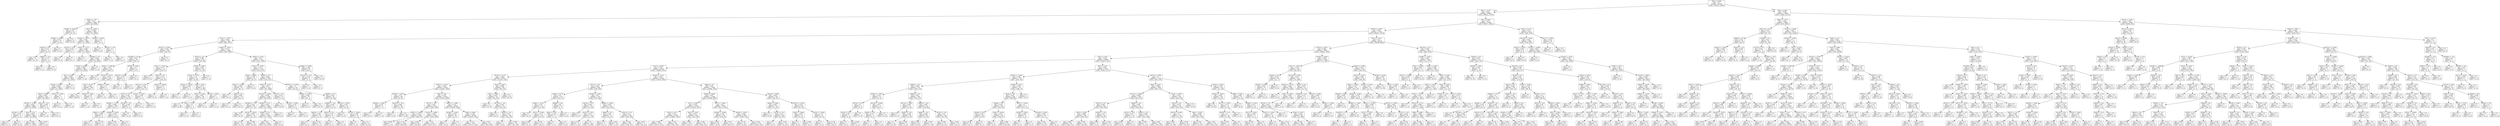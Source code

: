 digraph Tree {
node [shape=box] ;
0 [label="X[6] <= 0.098\ngini = 0.5\nsamples = 84796\nvalue = [42502, 42294]"] ;
1 [label="X[4] <= -0.197\ngini = 0.457\nsamples = 60992\nvalue = [39414, 21578]"] ;
0 -> 1 [labeldistance=2.5, labelangle=45, headlabel="True"] ;
2 [label="X[492] <= -0.0\ngini = 0.017\nsamples = 4999\nvalue = [43, 4956]"] ;
1 -> 2 ;
3 [label="X[199] <= -0.005\ngini = 0.457\nsamples = 34\nvalue = [22, 12]"] ;
2 -> 3 ;
4 [label="X[208] <= -0.009\ngini = 0.337\nsamples = 28\nvalue = [22, 6]"] ;
3 -> 4 ;
5 [label="X[526] <= 0.0\ngini = 0.211\nsamples = 25\nvalue = [22, 3]"] ;
4 -> 5 ;
6 [label="gini = 0.0\nsamples = 21\nvalue = [21, 0]"] ;
5 -> 6 ;
7 [label="X[603] <= -0.0\ngini = 0.375\nsamples = 4\nvalue = [1, 3]"] ;
5 -> 7 ;
8 [label="gini = 0.0\nsamples = 1\nvalue = [1, 0]"] ;
7 -> 8 ;
9 [label="gini = 0.0\nsamples = 3\nvalue = [0, 3]"] ;
7 -> 9 ;
10 [label="gini = 0.0\nsamples = 3\nvalue = [0, 3]"] ;
4 -> 10 ;
11 [label="gini = 0.0\nsamples = 6\nvalue = [0, 6]"] ;
3 -> 11 ;
12 [label="X[217] <= 0.033\ngini = 0.008\nsamples = 4965\nvalue = [21, 4944]"] ;
2 -> 12 ;
13 [label="X[159] <= -0.017\ngini = 0.007\nsamples = 4960\nvalue = [17, 4943]"] ;
12 -> 13 ;
14 [label="X[724] <= -0.0\ngini = 0.444\nsamples = 3\nvalue = [2, 1]"] ;
13 -> 14 ;
15 [label="gini = 0.0\nsamples = 2\nvalue = [2, 0]"] ;
14 -> 15 ;
16 [label="gini = 0.0\nsamples = 1\nvalue = [0, 1]"] ;
14 -> 16 ;
17 [label="X[24] <= -0.175\ngini = 0.006\nsamples = 4957\nvalue = [15, 4942]"] ;
13 -> 17 ;
18 [label="gini = 0.0\nsamples = 1\nvalue = [1, 0]"] ;
17 -> 18 ;
19 [label="X[1068] <= 0.0\ngini = 0.006\nsamples = 4956\nvalue = [14, 4942]"] ;
17 -> 19 ;
20 [label="X[136] <= 0.068\ngini = 0.005\nsamples = 4955\nvalue = [13, 4942]"] ;
19 -> 20 ;
21 [label="X[7] <= 0.166\ngini = 0.005\nsamples = 4954\nvalue = [12, 4942]"] ;
20 -> 21 ;
22 [label="X[250] <= 0.028\ngini = 0.004\nsamples = 4953\nvalue = [11, 4942]"] ;
21 -> 22 ;
23 [label="X[52] <= 0.693\ngini = 0.004\nsamples = 4951\nvalue = [10, 4941]"] ;
22 -> 23 ;
24 [label="X[129] <= -0.281\ngini = 0.004\nsamples = 4948\nvalue = [9, 4939]"] ;
23 -> 24 ;
25 [label="X[750] <= -0.0\ngini = 0.278\nsamples = 6\nvalue = [1, 5]"] ;
24 -> 25 ;
26 [label="gini = 0.5\nsamples = 2\nvalue = [1, 1]"] ;
25 -> 26 ;
27 [label="gini = 0.0\nsamples = 4\nvalue = [0, 4]"] ;
25 -> 27 ;
28 [label="X[14] <= 0.14\ngini = 0.003\nsamples = 4942\nvalue = [8, 4934]"] ;
24 -> 28 ;
29 [label="gini = 0.003\nsamples = 4935\nvalue = [7, 4928]"] ;
28 -> 29 ;
30 [label="gini = 0.245\nsamples = 7\nvalue = [1, 6]"] ;
28 -> 30 ;
31 [label="X[411] <= -0.0\ngini = 0.444\nsamples = 3\nvalue = [1, 2]"] ;
23 -> 31 ;
32 [label="gini = 0.0\nsamples = 1\nvalue = [1, 0]"] ;
31 -> 32 ;
33 [label="gini = 0.0\nsamples = 2\nvalue = [0, 2]"] ;
31 -> 33 ;
34 [label="X[167] <= -0.007\ngini = 0.5\nsamples = 2\nvalue = [1, 1]"] ;
22 -> 34 ;
35 [label="gini = 0.0\nsamples = 1\nvalue = [0, 1]"] ;
34 -> 35 ;
36 [label="gini = 0.0\nsamples = 1\nvalue = [1, 0]"] ;
34 -> 36 ;
37 [label="gini = 0.0\nsamples = 1\nvalue = [1, 0]"] ;
21 -> 37 ;
38 [label="gini = 0.0\nsamples = 1\nvalue = [1, 0]"] ;
20 -> 38 ;
39 [label="gini = 0.0\nsamples = 1\nvalue = [1, 0]"] ;
19 -> 39 ;
40 [label="X[285] <= -0.005\ngini = 0.32\nsamples = 5\nvalue = [4, 1]"] ;
12 -> 40 ;
41 [label="gini = 0.0\nsamples = 3\nvalue = [3, 0]"] ;
40 -> 41 ;
42 [label="X[320] <= -0.0\ngini = 0.5\nsamples = 2\nvalue = [1, 1]"] ;
40 -> 42 ;
43 [label="gini = 0.0\nsamples = 1\nvalue = [1, 0]"] ;
42 -> 43 ;
44 [label="gini = 0.0\nsamples = 1\nvalue = [0, 1]"] ;
42 -> 44 ;
45 [label="X[1] <= 0.503\ngini = 0.417\nsamples = 55993\nvalue = [39371, 16622]"] ;
1 -> 45 ;
46 [label="X[243] <= -0.007\ngini = 0.363\nsamples = 51419\nvalue = [39191, 12228]"] ;
45 -> 46 ;
47 [label="X[11] <= -0.027\ngini = 0.329\nsamples = 3295\nvalue = [683, 2612]"] ;
46 -> 47 ;
48 [label="X[731] <= 0.001\ngini = 0.052\nsamples = 299\nvalue = [291, 8]"] ;
47 -> 48 ;
49 [label="X[1060] <= 0.0\ngini = 0.04\nsamples = 297\nvalue = [291, 6]"] ;
48 -> 49 ;
50 [label="X[30] <= -0.346\ngini = 0.02\nsamples = 291\nvalue = [288, 3]"] ;
49 -> 50 ;
51 [label="gini = 0.0\nsamples = 1\nvalue = [0, 1]"] ;
50 -> 51 ;
52 [label="X[750] <= 0.012\ngini = 0.014\nsamples = 290\nvalue = [288, 2]"] ;
50 -> 52 ;
53 [label="X[2] <= 0.719\ngini = 0.007\nsamples = 288\nvalue = [287, 1]"] ;
52 -> 53 ;
54 [label="gini = 0.0\nsamples = 280\nvalue = [280, 0]"] ;
53 -> 54 ;
55 [label="X[618] <= -0.001\ngini = 0.219\nsamples = 8\nvalue = [7, 1]"] ;
53 -> 55 ;
56 [label="gini = 0.0\nsamples = 7\nvalue = [7, 0]"] ;
55 -> 56 ;
57 [label="gini = 0.0\nsamples = 1\nvalue = [0, 1]"] ;
55 -> 57 ;
58 [label="X[490] <= -0.001\ngini = 0.5\nsamples = 2\nvalue = [1, 1]"] ;
52 -> 58 ;
59 [label="gini = 0.0\nsamples = 1\nvalue = [1, 0]"] ;
58 -> 59 ;
60 [label="gini = 0.0\nsamples = 1\nvalue = [0, 1]"] ;
58 -> 60 ;
61 [label="X[749] <= 0.001\ngini = 0.5\nsamples = 6\nvalue = [3, 3]"] ;
49 -> 61 ;
62 [label="X[214] <= 0.014\ngini = 0.375\nsamples = 4\nvalue = [3, 1]"] ;
61 -> 62 ;
63 [label="gini = 0.0\nsamples = 1\nvalue = [0, 1]"] ;
62 -> 63 ;
64 [label="gini = 0.0\nsamples = 3\nvalue = [3, 0]"] ;
62 -> 64 ;
65 [label="gini = 0.0\nsamples = 2\nvalue = [0, 2]"] ;
61 -> 65 ;
66 [label="gini = 0.0\nsamples = 2\nvalue = [0, 2]"] ;
48 -> 66 ;
67 [label="X[262] <= -0.012\ngini = 0.227\nsamples = 2996\nvalue = [392, 2604]"] ;
47 -> 67 ;
68 [label="X[734] <= 0.0\ngini = 0.406\nsamples = 233\nvalue = [167, 66]"] ;
67 -> 68 ;
69 [label="X[11] <= -0.021\ngini = 0.177\nsamples = 173\nvalue = [156, 17]"] ;
68 -> 69 ;
70 [label="gini = 0.0\nsamples = 3\nvalue = [0, 3]"] ;
69 -> 70 ;
71 [label="X[621] <= 0.0\ngini = 0.151\nsamples = 170\nvalue = [156, 14]"] ;
69 -> 71 ;
72 [label="X[175] <= 0.027\ngini = 0.124\nsamples = 166\nvalue = [155, 11]"] ;
71 -> 72 ;
73 [label="X[715] <= 0.0\ngini = 0.104\nsamples = 163\nvalue = [154, 9]"] ;
72 -> 73 ;
74 [label="X[189] <= -0.113\ngini = 0.084\nsamples = 160\nvalue = [153, 7]"] ;
73 -> 74 ;
75 [label="X[461] <= 0.001\ngini = 0.469\nsamples = 8\nvalue = [5, 3]"] ;
74 -> 75 ;
76 [label="gini = 0.0\nsamples = 2\nvalue = [0, 2]"] ;
75 -> 76 ;
77 [label="gini = 0.278\nsamples = 6\nvalue = [5, 1]"] ;
75 -> 77 ;
78 [label="X[188] <= 0.043\ngini = 0.051\nsamples = 152\nvalue = [148, 4]"] ;
74 -> 78 ;
79 [label="gini = 0.039\nsamples = 151\nvalue = [148, 3]"] ;
78 -> 79 ;
80 [label="gini = 0.0\nsamples = 1\nvalue = [0, 1]"] ;
78 -> 80 ;
81 [label="X[736] <= -0.0\ngini = 0.444\nsamples = 3\nvalue = [1, 2]"] ;
73 -> 81 ;
82 [label="gini = 0.0\nsamples = 1\nvalue = [1, 0]"] ;
81 -> 82 ;
83 [label="gini = 0.0\nsamples = 2\nvalue = [0, 2]"] ;
81 -> 83 ;
84 [label="X[123] <= 0.002\ngini = 0.444\nsamples = 3\nvalue = [1, 2]"] ;
72 -> 84 ;
85 [label="gini = 0.0\nsamples = 2\nvalue = [0, 2]"] ;
84 -> 85 ;
86 [label="gini = 0.0\nsamples = 1\nvalue = [1, 0]"] ;
84 -> 86 ;
87 [label="X[473] <= 0.028\ngini = 0.375\nsamples = 4\nvalue = [1, 3]"] ;
71 -> 87 ;
88 [label="gini = 0.0\nsamples = 3\nvalue = [0, 3]"] ;
87 -> 88 ;
89 [label="gini = 0.0\nsamples = 1\nvalue = [1, 0]"] ;
87 -> 89 ;
90 [label="X[100] <= 0.007\ngini = 0.299\nsamples = 60\nvalue = [11, 49]"] ;
68 -> 90 ;
91 [label="X[374] <= -0.03\ngini = 0.14\nsamples = 53\nvalue = [4, 49]"] ;
90 -> 91 ;
92 [label="X[331] <= -0.005\ngini = 0.444\nsamples = 3\nvalue = [2, 1]"] ;
91 -> 92 ;
93 [label="gini = 0.0\nsamples = 1\nvalue = [0, 1]"] ;
92 -> 93 ;
94 [label="gini = 0.0\nsamples = 2\nvalue = [2, 0]"] ;
92 -> 94 ;
95 [label="X[6] <= 0.071\ngini = 0.077\nsamples = 50\nvalue = [2, 48]"] ;
91 -> 95 ;
96 [label="X[16] <= 0.164\ngini = 0.041\nsamples = 48\nvalue = [1, 47]"] ;
95 -> 96 ;
97 [label="gini = 0.0\nsamples = 46\nvalue = [0, 46]"] ;
96 -> 97 ;
98 [label="X[3] <= -0.357\ngini = 0.5\nsamples = 2\nvalue = [1, 1]"] ;
96 -> 98 ;
99 [label="gini = 0.0\nsamples = 1\nvalue = [1, 0]"] ;
98 -> 99 ;
100 [label="gini = 0.0\nsamples = 1\nvalue = [0, 1]"] ;
98 -> 100 ;
101 [label="X[431] <= 0.001\ngini = 0.5\nsamples = 2\nvalue = [1, 1]"] ;
95 -> 101 ;
102 [label="gini = 0.0\nsamples = 1\nvalue = [0, 1]"] ;
101 -> 102 ;
103 [label="gini = 0.0\nsamples = 1\nvalue = [1, 0]"] ;
101 -> 103 ;
104 [label="gini = 0.0\nsamples = 7\nvalue = [7, 0]"] ;
90 -> 104 ;
105 [label="X[262] <= 0.243\ngini = 0.15\nsamples = 2763\nvalue = [225, 2538]"] ;
67 -> 105 ;
106 [label="X[147] <= -0.087\ngini = 0.117\nsamples = 2700\nvalue = [169, 2531]"] ;
105 -> 106 ;
107 [label="X[24] <= 0.066\ngini = 0.162\nsamples = 45\nvalue = [41, 4]"] ;
106 -> 107 ;
108 [label="X[16] <= -0.558\ngini = 0.089\nsamples = 43\nvalue = [41, 2]"] ;
107 -> 108 ;
109 [label="gini = 0.0\nsamples = 1\nvalue = [0, 1]"] ;
108 -> 109 ;
110 [label="X[58] <= 0.0\ngini = 0.046\nsamples = 42\nvalue = [41, 1]"] ;
108 -> 110 ;
111 [label="gini = 0.0\nsamples = 1\nvalue = [0, 1]"] ;
110 -> 111 ;
112 [label="gini = 0.0\nsamples = 41\nvalue = [41, 0]"] ;
110 -> 112 ;
113 [label="gini = 0.0\nsamples = 2\nvalue = [0, 2]"] ;
107 -> 113 ;
114 [label="X[538] <= 0.0\ngini = 0.092\nsamples = 2655\nvalue = [128, 2527]"] ;
106 -> 114 ;
115 [label="X[222] <= 0.197\ngini = 0.05\nsamples = 2531\nvalue = [65, 2466]"] ;
114 -> 115 ;
116 [label="X[179] <= -0.094\ngini = 0.038\nsamples = 2509\nvalue = [48, 2461]"] ;
115 -> 116 ;
117 [label="X[1063] <= -0.0\ngini = 0.453\nsamples = 49\nvalue = [17, 32]"] ;
116 -> 117 ;
118 [label="gini = 0.0\nsamples = 6\nvalue = [6, 0]"] ;
117 -> 118 ;
119 [label="X[110] <= 0.042\ngini = 0.381\nsamples = 43\nvalue = [11, 32]"] ;
117 -> 119 ;
120 [label="gini = 0.153\nsamples = 24\nvalue = [2, 22]"] ;
119 -> 120 ;
121 [label="gini = 0.499\nsamples = 19\nvalue = [9, 10]"] ;
119 -> 121 ;
122 [label="X[206] <= 0.111\ngini = 0.025\nsamples = 2460\nvalue = [31, 2429]"] ;
116 -> 122 ;
123 [label="X[246] <= 0.13\ngini = 0.022\nsamples = 2456\nvalue = [27, 2429]"] ;
122 -> 123 ;
124 [label="gini = 0.02\nsamples = 2454\nvalue = [25, 2429]"] ;
123 -> 124 ;
125 [label="gini = 0.0\nsamples = 2\nvalue = [2, 0]"] ;
123 -> 125 ;
126 [label="gini = 0.0\nsamples = 4\nvalue = [4, 0]"] ;
122 -> 126 ;
127 [label="X[715] <= 0.0\ngini = 0.351\nsamples = 22\nvalue = [17, 5]"] ;
115 -> 127 ;
128 [label="gini = 0.0\nsamples = 16\nvalue = [16, 0]"] ;
127 -> 128 ;
129 [label="X[138] <= -0.002\ngini = 0.278\nsamples = 6\nvalue = [1, 5]"] ;
127 -> 129 ;
130 [label="gini = 0.0\nsamples = 1\nvalue = [1, 0]"] ;
129 -> 130 ;
131 [label="gini = 0.0\nsamples = 5\nvalue = [0, 5]"] ;
129 -> 131 ;
132 [label="X[311] <= -0.002\ngini = 0.5\nsamples = 124\nvalue = [63, 61]"] ;
114 -> 132 ;
133 [label="X[364] <= -0.005\ngini = 0.046\nsamples = 42\nvalue = [41, 1]"] ;
132 -> 133 ;
134 [label="gini = 0.0\nsamples = 1\nvalue = [0, 1]"] ;
133 -> 134 ;
135 [label="gini = 0.0\nsamples = 41\nvalue = [41, 0]"] ;
133 -> 135 ;
136 [label="X[408] <= -0.0\ngini = 0.393\nsamples = 82\nvalue = [22, 60]"] ;
132 -> 136 ;
137 [label="X[460] <= -0.0\ngini = 0.444\nsamples = 27\nvalue = [18, 9]"] ;
136 -> 137 ;
138 [label="X[618] <= -0.0\ngini = 0.188\nsamples = 19\nvalue = [17, 2]"] ;
137 -> 138 ;
139 [label="gini = 0.0\nsamples = 1\nvalue = [0, 1]"] ;
138 -> 139 ;
140 [label="gini = 0.105\nsamples = 18\nvalue = [17, 1]"] ;
138 -> 140 ;
141 [label="X[533] <= 0.0\ngini = 0.219\nsamples = 8\nvalue = [1, 7]"] ;
137 -> 141 ;
142 [label="gini = 0.0\nsamples = 7\nvalue = [0, 7]"] ;
141 -> 142 ;
143 [label="gini = 0.0\nsamples = 1\nvalue = [1, 0]"] ;
141 -> 143 ;
144 [label="X[310] <= -0.007\ngini = 0.135\nsamples = 55\nvalue = [4, 51]"] ;
136 -> 144 ;
145 [label="gini = 0.0\nsamples = 3\nvalue = [3, 0]"] ;
144 -> 145 ;
146 [label="X[179] <= -0.093\ngini = 0.038\nsamples = 52\nvalue = [1, 51]"] ;
144 -> 146 ;
147 [label="gini = 0.0\nsamples = 1\nvalue = [1, 0]"] ;
146 -> 147 ;
148 [label="gini = 0.0\nsamples = 51\nvalue = [0, 51]"] ;
146 -> 148 ;
149 [label="X[408] <= -0.003\ngini = 0.198\nsamples = 63\nvalue = [56, 7]"] ;
105 -> 149 ;
150 [label="X[1121] <= -0.0\ngini = 0.219\nsamples = 8\nvalue = [1, 7]"] ;
149 -> 150 ;
151 [label="gini = 0.0\nsamples = 1\nvalue = [1, 0]"] ;
150 -> 151 ;
152 [label="gini = 0.0\nsamples = 7\nvalue = [0, 7]"] ;
150 -> 152 ;
153 [label="gini = 0.0\nsamples = 55\nvalue = [55, 0]"] ;
149 -> 153 ;
154 [label="X[12] <= 0.315\ngini = 0.32\nsamples = 48124\nvalue = [38508, 9616]"] ;
46 -> 154 ;
155 [label="X[274] <= 0.001\ngini = 0.286\nsamples = 45962\nvalue = [38024, 7938]"] ;
154 -> 155 ;
156 [label="X[2] <= 0.718\ngini = 0.264\nsamples = 44894\nvalue = [37853, 7041]"] ;
155 -> 156 ;
157 [label="X[21] <= 0.008\ngini = 0.242\nsamples = 42418\nvalue = [36448, 5970]"] ;
156 -> 157 ;
158 [label="X[118] <= 0.178\ngini = 0.166\nsamples = 23635\nvalue = [21470, 2165]"] ;
157 -> 158 ;
159 [label="X[197] <= -0.033\ngini = 0.159\nsamples = 23450\nvalue = [21401, 2049]"] ;
158 -> 159 ;
160 [label="X[238] <= -0.022\ngini = 0.23\nsamples = 68\nvalue = [9, 59]"] ;
159 -> 160 ;
161 [label="X[540] <= -0.001\ngini = 0.219\nsamples = 8\nvalue = [7, 1]"] ;
160 -> 161 ;
162 [label="gini = 0.0\nsamples = 1\nvalue = [0, 1]"] ;
161 -> 162 ;
163 [label="gini = 0.0\nsamples = 7\nvalue = [7, 0]"] ;
161 -> 163 ;
164 [label="X[1074] <= -0.0\ngini = 0.064\nsamples = 60\nvalue = [2, 58]"] ;
160 -> 164 ;
165 [label="gini = 0.0\nsamples = 2\nvalue = [2, 0]"] ;
164 -> 165 ;
166 [label="gini = 0.0\nsamples = 58\nvalue = [0, 58]"] ;
164 -> 166 ;
167 [label="X[9] <= -0.29\ngini = 0.156\nsamples = 23382\nvalue = [21392, 1990]"] ;
159 -> 167 ;
168 [label="X[773] <= -0.0\ngini = 0.292\nsamples = 3153\nvalue = [2593, 560]"] ;
167 -> 168 ;
169 [label="X[297] <= -0.004\ngini = 0.158\nsamples = 1049\nvalue = [958, 91]"] ;
168 -> 169 ;
170 [label="gini = 0.408\nsamples = 7\nvalue = [2, 5]"] ;
169 -> 170 ;
171 [label="gini = 0.151\nsamples = 1042\nvalue = [956, 86]"] ;
169 -> 171 ;
172 [label="X[155] <= -0.099\ngini = 0.346\nsamples = 2104\nvalue = [1635, 469]"] ;
168 -> 172 ;
173 [label="gini = 0.493\nsamples = 86\nvalue = [38, 48]"] ;
172 -> 173 ;
174 [label="gini = 0.33\nsamples = 2018\nvalue = [1597, 421]"] ;
172 -> 174 ;
175 [label="X[287] <= -0.002\ngini = 0.131\nsamples = 20229\nvalue = [18799, 1430]"] ;
167 -> 175 ;
176 [label="X[239] <= -0.041\ngini = 0.139\nsamples = 40\nvalue = [3, 37]"] ;
175 -> 176 ;
177 [label="gini = 0.0\nsamples = 3\nvalue = [3, 0]"] ;
176 -> 177 ;
178 [label="gini = 0.0\nsamples = 37\nvalue = [0, 37]"] ;
176 -> 178 ;
179 [label="X[36] <= 0.644\ngini = 0.128\nsamples = 20189\nvalue = [18796, 1393]"] ;
175 -> 179 ;
180 [label="gini = 0.117\nsamples = 19377\nvalue = [18173, 1204]"] ;
179 -> 180 ;
181 [label="gini = 0.357\nsamples = 812\nvalue = [623, 189]"] ;
179 -> 181 ;
182 [label="X[18] <= 0.033\ngini = 0.468\nsamples = 185\nvalue = [69, 116]"] ;
158 -> 182 ;
183 [label="X[0] <= -0.906\ngini = 0.418\nsamples = 165\nvalue = [49, 116]"] ;
182 -> 183 ;
184 [label="gini = 0.0\nsamples = 13\nvalue = [13, 0]"] ;
183 -> 184 ;
185 [label="X[1114] <= -0.0\ngini = 0.361\nsamples = 152\nvalue = [36, 116]"] ;
183 -> 185 ;
186 [label="gini = 0.0\nsamples = 6\nvalue = [6, 0]"] ;
185 -> 186 ;
187 [label="X[354] <= -0.0\ngini = 0.327\nsamples = 146\nvalue = [30, 116]"] ;
185 -> 187 ;
188 [label="gini = 0.0\nsamples = 4\nvalue = [4, 0]"] ;
187 -> 188 ;
189 [label="gini = 0.299\nsamples = 142\nvalue = [26, 116]"] ;
187 -> 189 ;
190 [label="gini = 0.0\nsamples = 20\nvalue = [20, 0]"] ;
182 -> 190 ;
191 [label="X[158] <= -0.051\ngini = 0.323\nsamples = 18783\nvalue = [14978, 3805]"] ;
157 -> 191 ;
192 [label="X[773] <= -0.0\ngini = 0.481\nsamples = 838\nvalue = [338, 500]"] ;
191 -> 192 ;
193 [label="X[66] <= 0.279\ngini = 0.22\nsamples = 135\nvalue = [118, 17]"] ;
192 -> 193 ;
194 [label="X[44] <= -0.251\ngini = 0.147\nsamples = 125\nvalue = [115, 10]"] ;
193 -> 194 ;
195 [label="gini = 0.0\nsamples = 2\nvalue = [0, 2]"] ;
194 -> 195 ;
196 [label="X[72] <= -0.036\ngini = 0.122\nsamples = 123\nvalue = [115, 8]"] ;
194 -> 196 ;
197 [label="gini = 0.496\nsamples = 11\nvalue = [6, 5]"] ;
196 -> 197 ;
198 [label="gini = 0.052\nsamples = 112\nvalue = [109, 3]"] ;
196 -> 198 ;
199 [label="X[400] <= 0.0\ngini = 0.42\nsamples = 10\nvalue = [3, 7]"] ;
193 -> 199 ;
200 [label="X[45] <= 0.03\ngini = 0.219\nsamples = 8\nvalue = [1, 7]"] ;
199 -> 200 ;
201 [label="gini = 0.5\nsamples = 2\nvalue = [1, 1]"] ;
200 -> 201 ;
202 [label="gini = 0.0\nsamples = 6\nvalue = [0, 6]"] ;
200 -> 202 ;
203 [label="gini = 0.0\nsamples = 2\nvalue = [2, 0]"] ;
199 -> 203 ;
204 [label="X[259] <= -0.003\ngini = 0.43\nsamples = 703\nvalue = [220, 483]"] ;
192 -> 204 ;
205 [label="X[324] <= -0.0\ngini = 0.063\nsamples = 122\nvalue = [4, 118]"] ;
204 -> 205 ;
206 [label="gini = 0.0\nsamples = 3\nvalue = [3, 0]"] ;
205 -> 206 ;
207 [label="X[121] <= 0.01\ngini = 0.017\nsamples = 119\nvalue = [1, 118]"] ;
205 -> 207 ;
208 [label="gini = 0.124\nsamples = 15\nvalue = [1, 14]"] ;
207 -> 208 ;
209 [label="gini = 0.0\nsamples = 104\nvalue = [0, 104]"] ;
207 -> 209 ;
210 [label="X[269] <= -0.001\ngini = 0.467\nsamples = 581\nvalue = [216, 365]"] ;
204 -> 210 ;
211 [label="X[462] <= 0.0\ngini = 0.381\nsamples = 43\nvalue = [32, 11]"] ;
210 -> 211 ;
212 [label="gini = 0.137\nsamples = 27\nvalue = [25, 2]"] ;
211 -> 212 ;
213 [label="gini = 0.492\nsamples = 16\nvalue = [7, 9]"] ;
211 -> 213 ;
214 [label="X[1075] <= 0.0\ngini = 0.45\nsamples = 538\nvalue = [184, 354]"] ;
210 -> 214 ;
215 [label="gini = 0.423\nsamples = 461\nvalue = [140, 321]"] ;
214 -> 215 ;
216 [label="gini = 0.49\nsamples = 77\nvalue = [44, 33]"] ;
214 -> 216 ;
217 [label="X[445] <= 0.0\ngini = 0.301\nsamples = 17945\nvalue = [14640, 3305]"] ;
191 -> 217 ;
218 [label="X[208] <= 0.004\ngini = 0.287\nsamples = 17664\nvalue = [14596, 3068]"] ;
217 -> 218 ;
219 [label="X[7] <= 0.228\ngini = 0.235\nsamples = 13295\nvalue = [11483, 1812]"] ;
218 -> 219 ;
220 [label="X[35] <= 0.577\ngini = 0.211\nsamples = 12453\nvalue = [10961, 1492]"] ;
219 -> 220 ;
221 [label="gini = 0.189\nsamples = 11821\nvalue = [10570, 1251]"] ;
220 -> 221 ;
222 [label="gini = 0.472\nsamples = 632\nvalue = [391, 241]"] ;
220 -> 222 ;
223 [label="X[25] <= -0.022\ngini = 0.471\nsamples = 842\nvalue = [522, 320]"] ;
219 -> 223 ;
224 [label="gini = 0.069\nsamples = 139\nvalue = [134, 5]"] ;
223 -> 224 ;
225 [label="gini = 0.495\nsamples = 703\nvalue = [388, 315]"] ;
223 -> 225 ;
226 [label="X[57] <= -0.026\ngini = 0.41\nsamples = 4369\nvalue = [3113, 1256]"] ;
218 -> 226 ;
227 [label="X[240] <= -0.008\ngini = 0.101\nsamples = 543\nvalue = [514, 29]"] ;
226 -> 227 ;
228 [label="gini = 0.494\nsamples = 18\nvalue = [10, 8]"] ;
227 -> 228 ;
229 [label="gini = 0.077\nsamples = 525\nvalue = [504, 21]"] ;
227 -> 229 ;
230 [label="X[204] <= -0.053\ngini = 0.436\nsamples = 3826\nvalue = [2599, 1227]"] ;
226 -> 230 ;
231 [label="gini = 0.178\nsamples = 91\nvalue = [9, 82]"] ;
230 -> 231 ;
232 [label="gini = 0.425\nsamples = 3735\nvalue = [2590, 1145]"] ;
230 -> 232 ;
233 [label="X[474] <= 0.006\ngini = 0.264\nsamples = 281\nvalue = [44, 237]"] ;
217 -> 233 ;
234 [label="X[46] <= -0.044\ngini = 0.097\nsamples = 235\nvalue = [12, 223]"] ;
233 -> 234 ;
235 [label="gini = 0.0\nsamples = 6\nvalue = [6, 0]"] ;
234 -> 235 ;
236 [label="X[724] <= -0.0\ngini = 0.051\nsamples = 229\nvalue = [6, 223]"] ;
234 -> 236 ;
237 [label="gini = 0.0\nsamples = 2\nvalue = [2, 0]"] ;
236 -> 237 ;
238 [label="gini = 0.035\nsamples = 227\nvalue = [4, 223]"] ;
236 -> 238 ;
239 [label="X[274] <= -0.021\ngini = 0.423\nsamples = 46\nvalue = [32, 14]"] ;
233 -> 239 ;
240 [label="X[28] <= -0.006\ngini = 0.391\nsamples = 15\nvalue = [4, 11]"] ;
239 -> 240 ;
241 [label="gini = 0.0\nsamples = 4\nvalue = [0, 4]"] ;
240 -> 241 ;
242 [label="gini = 0.463\nsamples = 11\nvalue = [4, 7]"] ;
240 -> 242 ;
243 [label="X[252] <= -0.002\ngini = 0.175\nsamples = 31\nvalue = [28, 3]"] ;
239 -> 243 ;
244 [label="gini = 0.0\nsamples = 1\nvalue = [0, 1]"] ;
243 -> 244 ;
245 [label="gini = 0.124\nsamples = 30\nvalue = [28, 2]"] ;
243 -> 245 ;
246 [label="X[21] <= 0.01\ngini = 0.491\nsamples = 2476\nvalue = [1405, 1071]"] ;
156 -> 246 ;
247 [label="X[323] <= -0.001\ngini = 0.381\nsamples = 750\nvalue = [558, 192]"] ;
246 -> 247 ;
248 [label="X[499] <= -0.0\ngini = 0.489\nsamples = 279\nvalue = [160, 119]"] ;
247 -> 248 ;
249 [label="X[395] <= -0.001\ngini = 0.225\nsamples = 31\nvalue = [27, 4]"] ;
248 -> 249 ;
250 [label="X[725] <= 0.0\ngini = 0.5\nsamples = 6\nvalue = [3, 3]"] ;
249 -> 250 ;
251 [label="X[733] <= 0.0\ngini = 0.48\nsamples = 5\nvalue = [2, 3]"] ;
250 -> 251 ;
252 [label="gini = 0.0\nsamples = 2\nvalue = [0, 2]"] ;
251 -> 252 ;
253 [label="gini = 0.444\nsamples = 3\nvalue = [2, 1]"] ;
251 -> 253 ;
254 [label="gini = 0.0\nsamples = 1\nvalue = [1, 0]"] ;
250 -> 254 ;
255 [label="X[116] <= -0.045\ngini = 0.077\nsamples = 25\nvalue = [24, 1]"] ;
249 -> 255 ;
256 [label="X[363] <= 0.0\ngini = 0.375\nsamples = 4\nvalue = [3, 1]"] ;
255 -> 256 ;
257 [label="gini = 0.5\nsamples = 2\nvalue = [1, 1]"] ;
256 -> 257 ;
258 [label="gini = 0.0\nsamples = 2\nvalue = [2, 0]"] ;
256 -> 258 ;
259 [label="gini = 0.0\nsamples = 21\nvalue = [21, 0]"] ;
255 -> 259 ;
260 [label="X[436] <= -0.0\ngini = 0.497\nsamples = 248\nvalue = [133, 115]"] ;
248 -> 260 ;
261 [label="X[273] <= -0.001\ngini = 0.363\nsamples = 21\nvalue = [5, 16]"] ;
260 -> 261 ;
262 [label="gini = 0.0\nsamples = 2\nvalue = [2, 0]"] ;
261 -> 262 ;
263 [label="X[402] <= -0.0\ngini = 0.266\nsamples = 19\nvalue = [3, 16]"] ;
261 -> 263 ;
264 [label="gini = 0.0\nsamples = 10\nvalue = [0, 10]"] ;
263 -> 264 ;
265 [label="gini = 0.444\nsamples = 9\nvalue = [3, 6]"] ;
263 -> 265 ;
266 [label="X[495] <= -0.0\ngini = 0.492\nsamples = 227\nvalue = [128, 99]"] ;
260 -> 266 ;
267 [label="X[481] <= -0.0\ngini = 0.496\nsamples = 81\nvalue = [37, 44]"] ;
266 -> 267 ;
268 [label="gini = 0.408\nsamples = 28\nvalue = [20, 8]"] ;
267 -> 268 ;
269 [label="gini = 0.436\nsamples = 53\nvalue = [17, 36]"] ;
267 -> 269 ;
270 [label="X[722] <= -0.0\ngini = 0.47\nsamples = 146\nvalue = [91, 55]"] ;
266 -> 270 ;
271 [label="gini = 0.489\nsamples = 117\nvalue = [67, 50]"] ;
270 -> 271 ;
272 [label="gini = 0.285\nsamples = 29\nvalue = [24, 5]"] ;
270 -> 272 ;
273 [label="X[246] <= 0.017\ngini = 0.262\nsamples = 471\nvalue = [398, 73]"] ;
247 -> 273 ;
274 [label="X[254] <= 0.0\ngini = 0.249\nsamples = 466\nvalue = [398, 68]"] ;
273 -> 274 ;
275 [label="X[548] <= 0.0\ngini = 0.359\nsamples = 239\nvalue = [183, 56]"] ;
274 -> 275 ;
276 [label="X[356] <= 0.0\ngini = 0.193\nsamples = 83\nvalue = [74, 9]"] ;
275 -> 276 ;
277 [label="gini = 0.158\nsamples = 81\nvalue = [74, 7]"] ;
276 -> 277 ;
278 [label="gini = 0.0\nsamples = 2\nvalue = [0, 2]"] ;
276 -> 278 ;
279 [label="X[20] <= -0.036\ngini = 0.421\nsamples = 156\nvalue = [109, 47]"] ;
275 -> 279 ;
280 [label="gini = 0.0\nsamples = 4\nvalue = [0, 4]"] ;
279 -> 280 ;
281 [label="gini = 0.406\nsamples = 152\nvalue = [109, 43]"] ;
279 -> 281 ;
282 [label="X[32] <= -0.424\ngini = 0.1\nsamples = 227\nvalue = [215, 12]"] ;
274 -> 282 ;
283 [label="X[358] <= 0.001\ngini = 0.469\nsamples = 8\nvalue = [3, 5]"] ;
282 -> 283 ;
284 [label="gini = 0.0\nsamples = 2\nvalue = [0, 2]"] ;
283 -> 284 ;
285 [label="gini = 0.5\nsamples = 6\nvalue = [3, 3]"] ;
283 -> 285 ;
286 [label="X[1076] <= 0.001\ngini = 0.062\nsamples = 219\nvalue = [212, 7]"] ;
282 -> 286 ;
287 [label="gini = 0.054\nsamples = 218\nvalue = [212, 6]"] ;
286 -> 287 ;
288 [label="gini = 0.0\nsamples = 1\nvalue = [0, 1]"] ;
286 -> 288 ;
289 [label="gini = 0.0\nsamples = 5\nvalue = [0, 5]"] ;
273 -> 289 ;
290 [label="X[215] <= 0.006\ngini = 0.5\nsamples = 1726\nvalue = [847, 879]"] ;
246 -> 290 ;
291 [label="X[63] <= 0.023\ngini = 0.499\nsamples = 1588\nvalue = [835, 753]"] ;
290 -> 291 ;
292 [label="X[112] <= -0.008\ngini = 0.499\nsamples = 1007\nvalue = [476, 531]"] ;
291 -> 292 ;
293 [label="X[257] <= 0.0\ngini = 0.495\nsamples = 420\nvalue = [230, 190]"] ;
292 -> 293 ;
294 [label="X[52] <= 0.004\ngini = 0.499\nsamples = 380\nvalue = [198, 182]"] ;
293 -> 294 ;
295 [label="gini = 0.491\nsamples = 261\nvalue = [148, 113]"] ;
294 -> 295 ;
296 [label="gini = 0.487\nsamples = 119\nvalue = [50, 69]"] ;
294 -> 296 ;
297 [label="X[245] <= -0.0\ngini = 0.32\nsamples = 40\nvalue = [32, 8]"] ;
293 -> 297 ;
298 [label="gini = 0.496\nsamples = 11\nvalue = [5, 6]"] ;
297 -> 298 ;
299 [label="gini = 0.128\nsamples = 29\nvalue = [27, 2]"] ;
297 -> 299 ;
300 [label="X[402] <= -0.0\ngini = 0.487\nsamples = 587\nvalue = [246, 341]"] ;
292 -> 300 ;
301 [label="X[752] <= -0.0\ngini = 0.337\nsamples = 14\nvalue = [11, 3]"] ;
300 -> 301 ;
302 [label="gini = 0.444\nsamples = 9\nvalue = [6, 3]"] ;
301 -> 302 ;
303 [label="gini = 0.0\nsamples = 5\nvalue = [5, 0]"] ;
301 -> 303 ;
304 [label="X[285] <= -0.0\ngini = 0.484\nsamples = 573\nvalue = [235, 338]"] ;
300 -> 304 ;
305 [label="gini = 0.208\nsamples = 17\nvalue = [2, 15]"] ;
304 -> 305 ;
306 [label="gini = 0.487\nsamples = 556\nvalue = [233, 323]"] ;
304 -> 306 ;
307 [label="X[14] <= -0.002\ngini = 0.472\nsamples = 581\nvalue = [359, 222]"] ;
291 -> 307 ;
308 [label="X[312] <= 0.0\ngini = 0.479\nsamples = 558\nvalue = [336, 222]"] ;
307 -> 308 ;
309 [label="X[123] <= 0.001\ngini = 0.5\nsamples = 153\nvalue = [75, 78]"] ;
308 -> 309 ;
310 [label="gini = 0.493\nsamples = 107\nvalue = [47, 60]"] ;
309 -> 310 ;
311 [label="gini = 0.476\nsamples = 46\nvalue = [28, 18]"] ;
309 -> 311 ;
312 [label="X[9] <= -0.426\ngini = 0.458\nsamples = 405\nvalue = [261, 144]"] ;
308 -> 312 ;
313 [label="gini = 0.332\nsamples = 95\nvalue = [75, 20]"] ;
312 -> 313 ;
314 [label="gini = 0.48\nsamples = 310\nvalue = [186, 124]"] ;
312 -> 314 ;
315 [label="gini = 0.0\nsamples = 23\nvalue = [23, 0]"] ;
307 -> 315 ;
316 [label="X[231] <= 0.001\ngini = 0.159\nsamples = 138\nvalue = [12, 126]"] ;
290 -> 316 ;
317 [label="X[343] <= -0.001\ngini = 0.038\nsamples = 103\nvalue = [2, 101]"] ;
316 -> 317 ;
318 [label="gini = 0.0\nsamples = 82\nvalue = [0, 82]"] ;
317 -> 318 ;
319 [label="X[117] <= -0.037\ngini = 0.172\nsamples = 21\nvalue = [2, 19]"] ;
317 -> 319 ;
320 [label="X[470] <= -0.0\ngini = 0.1\nsamples = 19\nvalue = [1, 18]"] ;
319 -> 320 ;
321 [label="gini = 0.245\nsamples = 7\nvalue = [1, 6]"] ;
320 -> 321 ;
322 [label="gini = 0.0\nsamples = 12\nvalue = [0, 12]"] ;
320 -> 322 ;
323 [label="gini = 0.5\nsamples = 2\nvalue = [1, 1]"] ;
319 -> 323 ;
324 [label="X[96] <= 0.001\ngini = 0.408\nsamples = 35\nvalue = [10, 25]"] ;
316 -> 324 ;
325 [label="gini = 0.0\nsamples = 4\nvalue = [4, 0]"] ;
324 -> 325 ;
326 [label="X[208] <= 0.014\ngini = 0.312\nsamples = 31\nvalue = [6, 25]"] ;
324 -> 326 ;
327 [label="X[377] <= 0.001\ngini = 0.463\nsamples = 11\nvalue = [4, 7]"] ;
326 -> 327 ;
328 [label="gini = 0.444\nsamples = 6\nvalue = [4, 2]"] ;
327 -> 328 ;
329 [label="gini = 0.0\nsamples = 5\nvalue = [0, 5]"] ;
327 -> 329 ;
330 [label="X[257] <= -0.001\ngini = 0.18\nsamples = 20\nvalue = [2, 18]"] ;
326 -> 330 ;
331 [label="gini = 0.0\nsamples = 4\nvalue = [0, 4]"] ;
330 -> 331 ;
332 [label="gini = 0.219\nsamples = 16\nvalue = [2, 14]"] ;
330 -> 332 ;
333 [label="X[258] <= 0.006\ngini = 0.269\nsamples = 1068\nvalue = [171, 897]"] ;
155 -> 333 ;
334 [label="X[21] <= -0.052\ngini = 0.129\nsamples = 910\nvalue = [63, 847]"] ;
333 -> 334 ;
335 [label="X[355] <= 0.0\ngini = 0.301\nsamples = 38\nvalue = [31, 7]"] ;
334 -> 335 ;
336 [label="X[358] <= -0.001\ngini = 0.061\nsamples = 32\nvalue = [31, 1]"] ;
335 -> 336 ;
337 [label="gini = 0.0\nsamples = 1\nvalue = [0, 1]"] ;
336 -> 337 ;
338 [label="gini = 0.0\nsamples = 31\nvalue = [31, 0]"] ;
336 -> 338 ;
339 [label="gini = 0.0\nsamples = 6\nvalue = [0, 6]"] ;
335 -> 339 ;
340 [label="X[1119] <= 0.001\ngini = 0.071\nsamples = 872\nvalue = [32, 840]"] ;
334 -> 340 ;
341 [label="X[103] <= -0.123\ngini = 0.044\nsamples = 849\nvalue = [19, 830]"] ;
340 -> 341 ;
342 [label="gini = 0.0\nsamples = 2\nvalue = [2, 0]"] ;
341 -> 342 ;
343 [label="X[41] <= 0.268\ngini = 0.039\nsamples = 847\nvalue = [17, 830]"] ;
341 -> 343 ;
344 [label="X[223] <= -0.1\ngini = 0.037\nsamples = 846\nvalue = [16, 830]"] ;
343 -> 344 ;
345 [label="gini = 0.0\nsamples = 1\nvalue = [1, 0]"] ;
344 -> 345 ;
346 [label="X[26] <= 0.529\ngini = 0.035\nsamples = 845\nvalue = [15, 830]"] ;
344 -> 346 ;
347 [label="gini = 0.033\nsamples = 844\nvalue = [14, 830]"] ;
346 -> 347 ;
348 [label="gini = 0.0\nsamples = 1\nvalue = [1, 0]"] ;
346 -> 348 ;
349 [label="gini = 0.0\nsamples = 1\nvalue = [1, 0]"] ;
343 -> 349 ;
350 [label="X[631] <= 0.0\ngini = 0.491\nsamples = 23\nvalue = [13, 10]"] ;
340 -> 350 ;
351 [label="X[1094] <= -0.0\ngini = 0.153\nsamples = 12\nvalue = [11, 1]"] ;
350 -> 351 ;
352 [label="gini = 0.0\nsamples = 1\nvalue = [0, 1]"] ;
351 -> 352 ;
353 [label="gini = 0.0\nsamples = 11\nvalue = [11, 0]"] ;
351 -> 353 ;
354 [label="X[222] <= 0.168\ngini = 0.298\nsamples = 11\nvalue = [2, 9]"] ;
350 -> 354 ;
355 [label="gini = 0.0\nsamples = 6\nvalue = [0, 6]"] ;
354 -> 355 ;
356 [label="X[358] <= -0.005\ngini = 0.48\nsamples = 5\nvalue = [2, 3]"] ;
354 -> 356 ;
357 [label="gini = 0.0\nsamples = 3\nvalue = [0, 3]"] ;
356 -> 357 ;
358 [label="gini = 0.0\nsamples = 2\nvalue = [2, 0]"] ;
356 -> 358 ;
359 [label="X[347] <= 0.004\ngini = 0.433\nsamples = 158\nvalue = [108, 50]"] ;
333 -> 359 ;
360 [label="X[273] <= 0.013\ngini = 0.344\nsamples = 136\nvalue = [106, 30]"] ;
359 -> 360 ;
361 [label="X[20] <= -0.039\ngini = 0.253\nsamples = 121\nvalue = [103, 18]"] ;
360 -> 361 ;
362 [label="X[109] <= 0.001\ngini = 0.459\nsamples = 14\nvalue = [5, 9]"] ;
361 -> 362 ;
363 [label="gini = 0.0\nsamples = 4\nvalue = [4, 0]"] ;
362 -> 363 ;
364 [label="X[1085] <= -0.001\ngini = 0.18\nsamples = 10\nvalue = [1, 9]"] ;
362 -> 364 ;
365 [label="X[1078] <= -0.0\ngini = 0.5\nsamples = 2\nvalue = [1, 1]"] ;
364 -> 365 ;
366 [label="gini = 0.0\nsamples = 1\nvalue = [0, 1]"] ;
365 -> 366 ;
367 [label="gini = 0.0\nsamples = 1\nvalue = [1, 0]"] ;
365 -> 367 ;
368 [label="gini = 0.0\nsamples = 8\nvalue = [0, 8]"] ;
364 -> 368 ;
369 [label="X[359] <= -0.082\ngini = 0.154\nsamples = 107\nvalue = [98, 9]"] ;
361 -> 369 ;
370 [label="X[181] <= -0.035\ngini = 0.496\nsamples = 11\nvalue = [5, 6]"] ;
369 -> 370 ;
371 [label="X[211] <= 0.027\ngini = 0.469\nsamples = 8\nvalue = [5, 3]"] ;
370 -> 371 ;
372 [label="gini = 0.0\nsamples = 3\nvalue = [0, 3]"] ;
371 -> 372 ;
373 [label="gini = 0.0\nsamples = 5\nvalue = [5, 0]"] ;
371 -> 373 ;
374 [label="gini = 0.0\nsamples = 3\nvalue = [0, 3]"] ;
370 -> 374 ;
375 [label="X[372] <= -0.002\ngini = 0.061\nsamples = 96\nvalue = [93, 3]"] ;
369 -> 375 ;
376 [label="gini = 0.0\nsamples = 1\nvalue = [0, 1]"] ;
375 -> 376 ;
377 [label="X[721] <= -0.0\ngini = 0.041\nsamples = 95\nvalue = [93, 2]"] ;
375 -> 377 ;
378 [label="gini = 0.5\nsamples = 2\nvalue = [1, 1]"] ;
377 -> 378 ;
379 [label="gini = 0.021\nsamples = 93\nvalue = [92, 1]"] ;
377 -> 379 ;
380 [label="X[281] <= 0.023\ngini = 0.32\nsamples = 15\nvalue = [3, 12]"] ;
360 -> 380 ;
381 [label="gini = 0.0\nsamples = 12\nvalue = [0, 12]"] ;
380 -> 381 ;
382 [label="gini = 0.0\nsamples = 3\nvalue = [3, 0]"] ;
380 -> 382 ;
383 [label="X[256] <= 0.026\ngini = 0.165\nsamples = 22\nvalue = [2, 20]"] ;
359 -> 383 ;
384 [label="gini = 0.0\nsamples = 19\nvalue = [0, 19]"] ;
383 -> 384 ;
385 [label="X[47] <= 0.002\ngini = 0.444\nsamples = 3\nvalue = [2, 1]"] ;
383 -> 385 ;
386 [label="gini = 0.5\nsamples = 2\nvalue = [1, 1]"] ;
385 -> 386 ;
387 [label="gini = 0.0\nsamples = 1\nvalue = [1, 0]"] ;
385 -> 387 ;
388 [label="X[1074] <= 0.0\ngini = 0.348\nsamples = 2162\nvalue = [484, 1678]"] ;
154 -> 388 ;
389 [label="X[296] <= -0.031\ngini = 0.062\nsamples = 1629\nvalue = [52, 1577]"] ;
388 -> 389 ;
390 [label="X[5] <= -0.188\ngini = 0.087\nsamples = 22\nvalue = [21, 1]"] ;
389 -> 390 ;
391 [label="X[173] <= -0.008\ngini = 0.444\nsamples = 3\nvalue = [2, 1]"] ;
390 -> 391 ;
392 [label="gini = 0.0\nsamples = 2\nvalue = [2, 0]"] ;
391 -> 392 ;
393 [label="gini = 0.0\nsamples = 1\nvalue = [0, 1]"] ;
391 -> 393 ;
394 [label="gini = 0.0\nsamples = 19\nvalue = [19, 0]"] ;
390 -> 394 ;
395 [label="X[29] <= -0.082\ngini = 0.038\nsamples = 1607\nvalue = [31, 1576]"] ;
389 -> 395 ;
396 [label="gini = 0.0\nsamples = 8\nvalue = [8, 0]"] ;
395 -> 396 ;
397 [label="X[18] <= 0.565\ngini = 0.028\nsamples = 1599\nvalue = [23, 1576]"] ;
395 -> 397 ;
398 [label="X[437] <= 0.051\ngini = 0.014\nsamples = 1574\nvalue = [11, 1563]"] ;
397 -> 398 ;
399 [label="X[52] <= -0.676\ngini = 0.01\nsamples = 1571\nvalue = [8, 1563]"] ;
398 -> 399 ;
400 [label="gini = 0.0\nsamples = 1\nvalue = [1, 0]"] ;
399 -> 400 ;
401 [label="X[125] <= 0.111\ngini = 0.009\nsamples = 1570\nvalue = [7, 1563]"] ;
399 -> 401 ;
402 [label="X[90] <= 0.689\ngini = 0.008\nsamples = 1569\nvalue = [6, 1563]"] ;
401 -> 402 ;
403 [label="gini = 0.006\nsamples = 1568\nvalue = [5, 1563]"] ;
402 -> 403 ;
404 [label="gini = 0.0\nsamples = 1\nvalue = [1, 0]"] ;
402 -> 404 ;
405 [label="gini = 0.0\nsamples = 1\nvalue = [1, 0]"] ;
401 -> 405 ;
406 [label="gini = 0.0\nsamples = 3\nvalue = [3, 0]"] ;
398 -> 406 ;
407 [label="X[24] <= 0.023\ngini = 0.499\nsamples = 25\nvalue = [12, 13]"] ;
397 -> 407 ;
408 [label="X[756] <= -0.0\ngini = 0.26\nsamples = 13\nvalue = [11, 2]"] ;
407 -> 408 ;
409 [label="gini = 0.0\nsamples = 2\nvalue = [0, 2]"] ;
408 -> 409 ;
410 [label="gini = 0.0\nsamples = 11\nvalue = [11, 0]"] ;
408 -> 410 ;
411 [label="X[73] <= 0.016\ngini = 0.153\nsamples = 12\nvalue = [1, 11]"] ;
407 -> 411 ;
412 [label="gini = 0.0\nsamples = 1\nvalue = [1, 0]"] ;
411 -> 412 ;
413 [label="gini = 0.0\nsamples = 11\nvalue = [0, 11]"] ;
411 -> 413 ;
414 [label="X[760] <= 0.0\ngini = 0.307\nsamples = 533\nvalue = [432, 101]"] ;
388 -> 414 ;
415 [label="X[628] <= 0.001\ngini = 0.165\nsamples = 11\nvalue = [1, 10]"] ;
414 -> 415 ;
416 [label="gini = 0.0\nsamples = 10\nvalue = [0, 10]"] ;
415 -> 416 ;
417 [label="gini = 0.0\nsamples = 1\nvalue = [1, 0]"] ;
415 -> 417 ;
418 [label="X[1101] <= 0.0\ngini = 0.288\nsamples = 522\nvalue = [431, 91]"] ;
414 -> 418 ;
419 [label="X[554] <= 0.0\ngini = 0.355\nsamples = 355\nvalue = [273, 82]"] ;
418 -> 419 ;
420 [label="X[525] <= 0.0\ngini = 0.408\nsamples = 259\nvalue = [185, 74]"] ;
419 -> 420 ;
421 [label="X[485] <= -0.0\ngini = 0.5\nsamples = 73\nvalue = [36, 37]"] ;
420 -> 421 ;
422 [label="X[430] <= -0.0\ngini = 0.236\nsamples = 22\nvalue = [19, 3]"] ;
421 -> 422 ;
423 [label="gini = 0.0\nsamples = 2\nvalue = [0, 2]"] ;
422 -> 423 ;
424 [label="X[758] <= -0.0\ngini = 0.095\nsamples = 20\nvalue = [19, 1]"] ;
422 -> 424 ;
425 [label="gini = 0.0\nsamples = 1\nvalue = [0, 1]"] ;
424 -> 425 ;
426 [label="gini = 0.0\nsamples = 19\nvalue = [19, 0]"] ;
424 -> 426 ;
427 [label="X[185] <= -0.0\ngini = 0.444\nsamples = 51\nvalue = [17, 34]"] ;
421 -> 427 ;
428 [label="X[716] <= 0.0\ngini = 0.111\nsamples = 17\nvalue = [1, 16]"] ;
427 -> 428 ;
429 [label="gini = 0.0\nsamples = 15\nvalue = [0, 15]"] ;
428 -> 429 ;
430 [label="gini = 0.5\nsamples = 2\nvalue = [1, 1]"] ;
428 -> 430 ;
431 [label="X[1079] <= 0.0\ngini = 0.498\nsamples = 34\nvalue = [16, 18]"] ;
427 -> 431 ;
432 [label="gini = 0.278\nsamples = 18\nvalue = [3, 15]"] ;
431 -> 432 ;
433 [label="gini = 0.305\nsamples = 16\nvalue = [13, 3]"] ;
431 -> 433 ;
434 [label="X[368] <= -0.0\ngini = 0.319\nsamples = 186\nvalue = [149, 37]"] ;
420 -> 434 ;
435 [label="gini = 0.0\nsamples = 3\nvalue = [0, 3]"] ;
434 -> 435 ;
436 [label="X[635] <= 0.0\ngini = 0.303\nsamples = 183\nvalue = [149, 34]"] ;
434 -> 436 ;
437 [label="X[245] <= 0.001\ngini = 0.285\nsamples = 180\nvalue = [149, 31]"] ;
436 -> 437 ;
438 [label="gini = 0.0\nsamples = 38\nvalue = [38, 0]"] ;
437 -> 438 ;
439 [label="gini = 0.341\nsamples = 142\nvalue = [111, 31]"] ;
437 -> 439 ;
440 [label="gini = 0.0\nsamples = 3\nvalue = [0, 3]"] ;
436 -> 440 ;
441 [label="X[79] <= -0.024\ngini = 0.153\nsamples = 96\nvalue = [88, 8]"] ;
419 -> 441 ;
442 [label="gini = 0.0\nsamples = 2\nvalue = [0, 2]"] ;
441 -> 442 ;
443 [label="X[524] <= -0.0\ngini = 0.12\nsamples = 94\nvalue = [88, 6]"] ;
441 -> 443 ;
444 [label="X[331] <= 0.0\ngini = 0.48\nsamples = 5\nvalue = [2, 3]"] ;
443 -> 444 ;
445 [label="gini = 0.0\nsamples = 3\nvalue = [0, 3]"] ;
444 -> 445 ;
446 [label="gini = 0.0\nsamples = 2\nvalue = [2, 0]"] ;
444 -> 446 ;
447 [label="X[393] <= 0.001\ngini = 0.065\nsamples = 89\nvalue = [86, 3]"] ;
443 -> 447 ;
448 [label="X[3] <= -0.395\ngini = 0.044\nsamples = 88\nvalue = [86, 2]"] ;
447 -> 448 ;
449 [label="gini = 0.444\nsamples = 3\nvalue = [2, 1]"] ;
448 -> 449 ;
450 [label="gini = 0.023\nsamples = 85\nvalue = [84, 1]"] ;
448 -> 450 ;
451 [label="gini = 0.0\nsamples = 1\nvalue = [0, 1]"] ;
447 -> 451 ;
452 [label="X[202] <= 0.001\ngini = 0.102\nsamples = 167\nvalue = [158, 9]"] ;
418 -> 452 ;
453 [label="X[266] <= -0.001\ngini = 0.043\nsamples = 135\nvalue = [132, 3]"] ;
452 -> 453 ;
454 [label="X[1077] <= 0.0\ngini = 0.444\nsamples = 3\nvalue = [2, 1]"] ;
453 -> 454 ;
455 [label="gini = 0.0\nsamples = 2\nvalue = [2, 0]"] ;
454 -> 455 ;
456 [label="gini = 0.0\nsamples = 1\nvalue = [0, 1]"] ;
454 -> 456 ;
457 [label="X[5] <= -0.168\ngini = 0.03\nsamples = 132\nvalue = [130, 2]"] ;
453 -> 457 ;
458 [label="X[88] <= -0.029\ngini = 0.245\nsamples = 14\nvalue = [12, 2]"] ;
457 -> 458 ;
459 [label="gini = 0.5\nsamples = 2\nvalue = [1, 1]"] ;
458 -> 459 ;
460 [label="X[182] <= 0.007\ngini = 0.153\nsamples = 12\nvalue = [11, 1]"] ;
458 -> 460 ;
461 [label="gini = 0.0\nsamples = 8\nvalue = [8, 0]"] ;
460 -> 461 ;
462 [label="gini = 0.375\nsamples = 4\nvalue = [3, 1]"] ;
460 -> 462 ;
463 [label="gini = 0.0\nsamples = 118\nvalue = [118, 0]"] ;
457 -> 463 ;
464 [label="X[1126] <= 0.0\ngini = 0.305\nsamples = 32\nvalue = [26, 6]"] ;
452 -> 464 ;
465 [label="gini = 0.0\nsamples = 13\nvalue = [13, 0]"] ;
464 -> 465 ;
466 [label="X[729] <= -0.0\ngini = 0.432\nsamples = 19\nvalue = [13, 6]"] ;
464 -> 466 ;
467 [label="X[485] <= 0.0\ngini = 0.49\nsamples = 7\nvalue = [3, 4]"] ;
466 -> 467 ;
468 [label="gini = 0.0\nsamples = 3\nvalue = [0, 3]"] ;
467 -> 468 ;
469 [label="X[262] <= 0.001\ngini = 0.375\nsamples = 4\nvalue = [3, 1]"] ;
467 -> 469 ;
470 [label="gini = 0.0\nsamples = 1\nvalue = [1, 0]"] ;
469 -> 470 ;
471 [label="gini = 0.444\nsamples = 3\nvalue = [2, 1]"] ;
469 -> 471 ;
472 [label="X[556] <= 0.0\ngini = 0.278\nsamples = 12\nvalue = [10, 2]"] ;
466 -> 472 ;
473 [label="gini = 0.0\nsamples = 6\nvalue = [6, 0]"] ;
472 -> 473 ;
474 [label="X[92] <= -0.007\ngini = 0.444\nsamples = 6\nvalue = [4, 2]"] ;
472 -> 474 ;
475 [label="gini = 0.5\nsamples = 2\nvalue = [1, 1]"] ;
474 -> 475 ;
476 [label="gini = 0.375\nsamples = 4\nvalue = [3, 1]"] ;
474 -> 476 ;
477 [label="X[15] <= 0.172\ngini = 0.076\nsamples = 4574\nvalue = [180, 4394]"] ;
45 -> 477 ;
478 [label="X[1128] <= -0.002\ngini = 0.045\nsamples = 4491\nvalue = [104, 4387]"] ;
477 -> 478 ;
479 [label="X[322] <= 0.001\ngini = 0.444\nsamples = 12\nvalue = [8, 4]"] ;
478 -> 479 ;
480 [label="gini = 0.0\nsamples = 8\nvalue = [8, 0]"] ;
479 -> 480 ;
481 [label="gini = 0.0\nsamples = 4\nvalue = [0, 4]"] ;
479 -> 481 ;
482 [label="X[745] <= -0.098\ngini = 0.042\nsamples = 4479\nvalue = [96, 4383]"] ;
478 -> 482 ;
483 [label="gini = 0.0\nsamples = 3\nvalue = [3, 0]"] ;
482 -> 483 ;
484 [label="X[144] <= -0.031\ngini = 0.041\nsamples = 4476\nvalue = [93, 4383]"] ;
482 -> 484 ;
485 [label="gini = 0.0\nsamples = 2\nvalue = [2, 0]"] ;
484 -> 485 ;
486 [label="X[20] <= -0.05\ngini = 0.04\nsamples = 4474\nvalue = [91, 4383]"] ;
484 -> 486 ;
487 [label="gini = 0.0\nsamples = 2\nvalue = [2, 0]"] ;
486 -> 487 ;
488 [label="X[370] <= 0.089\ngini = 0.039\nsamples = 4472\nvalue = [89, 4383]"] ;
486 -> 488 ;
489 [label="X[450] <= 0.379\ngini = 0.039\nsamples = 4471\nvalue = [88, 4383]"] ;
488 -> 489 ;
490 [label="X[920] <= -0.154\ngini = 0.038\nsamples = 4470\nvalue = [87, 4383]"] ;
489 -> 490 ;
491 [label="gini = 0.0\nsamples = 1\nvalue = [1, 0]"] ;
490 -> 491 ;
492 [label="X[236] <= 0.654\ngini = 0.038\nsamples = 4469\nvalue = [86, 4383]"] ;
490 -> 492 ;
493 [label="X[548] <= -0.101\ngini = 0.037\nsamples = 4468\nvalue = [85, 4383]"] ;
492 -> 493 ;
494 [label="gini = 0.0\nsamples = 1\nvalue = [1, 0]"] ;
493 -> 494 ;
495 [label="gini = 0.037\nsamples = 4467\nvalue = [84, 4383]"] ;
493 -> 495 ;
496 [label="gini = 0.0\nsamples = 1\nvalue = [1, 0]"] ;
492 -> 496 ;
497 [label="gini = 0.0\nsamples = 1\nvalue = [1, 0]"] ;
489 -> 497 ;
498 [label="gini = 0.0\nsamples = 1\nvalue = [1, 0]"] ;
488 -> 498 ;
499 [label="X[217] <= 0.002\ngini = 0.154\nsamples = 83\nvalue = [76, 7]"] ;
477 -> 499 ;
500 [label="gini = 0.0\nsamples = 7\nvalue = [0, 7]"] ;
499 -> 500 ;
501 [label="gini = 0.0\nsamples = 76\nvalue = [76, 0]"] ;
499 -> 501 ;
502 [label="X[4] <= 0.304\ngini = 0.226\nsamples = 23804\nvalue = [3088, 20716]"] ;
0 -> 502 [labeldistance=2.5, labelangle=-45, headlabel="False"] ;
503 [label="X[64] <= -0.375\ngini = 0.045\nsamples = 20900\nvalue = [479, 20421]"] ;
502 -> 503 ;
504 [label="X[1113] <= 0.0\ngini = 0.419\nsamples = 124\nvalue = [87, 37]"] ;
503 -> 504 ;
505 [label="X[409] <= 0.0\ngini = 0.142\nsamples = 39\nvalue = [36, 3]"] ;
504 -> 505 ;
506 [label="X[235] <= -0.001\ngini = 0.054\nsamples = 36\nvalue = [35, 1]"] ;
505 -> 506 ;
507 [label="gini = 0.0\nsamples = 1\nvalue = [0, 1]"] ;
506 -> 507 ;
508 [label="gini = 0.0\nsamples = 35\nvalue = [35, 0]"] ;
506 -> 508 ;
509 [label="X[305] <= -0.0\ngini = 0.444\nsamples = 3\nvalue = [1, 2]"] ;
505 -> 509 ;
510 [label="gini = 0.0\nsamples = 2\nvalue = [0, 2]"] ;
509 -> 510 ;
511 [label="gini = 0.0\nsamples = 1\nvalue = [1, 0]"] ;
509 -> 511 ;
512 [label="X[769] <= 0.0\ngini = 0.48\nsamples = 85\nvalue = [51, 34]"] ;
504 -> 512 ;
513 [label="X[774] <= 0.0\ngini = 0.447\nsamples = 77\nvalue = [51, 26]"] ;
512 -> 513 ;
514 [label="gini = 0.0\nsamples = 17\nvalue = [17, 0]"] ;
513 -> 514 ;
515 [label="X[1093] <= -0.0\ngini = 0.491\nsamples = 60\nvalue = [34, 26]"] ;
513 -> 515 ;
516 [label="X[404] <= -0.002\ngini = 0.481\nsamples = 57\nvalue = [34, 23]"] ;
515 -> 516 ;
517 [label="X[136] <= -0.011\ngini = 0.495\nsamples = 51\nvalue = [28, 23]"] ;
516 -> 517 ;
518 [label="X[43] <= -0.043\ngini = 0.32\nsamples = 10\nvalue = [2, 8]"] ;
517 -> 518 ;
519 [label="gini = 0.0\nsamples = 5\nvalue = [0, 5]"] ;
518 -> 519 ;
520 [label="X[540] <= 0.0\ngini = 0.48\nsamples = 5\nvalue = [2, 3]"] ;
518 -> 520 ;
521 [label="gini = 0.0\nsamples = 2\nvalue = [0, 2]"] ;
520 -> 521 ;
522 [label="X[599] <= 0.0\ngini = 0.444\nsamples = 3\nvalue = [2, 1]"] ;
520 -> 522 ;
523 [label="gini = 0.0\nsamples = 1\nvalue = [1, 0]"] ;
522 -> 523 ;
524 [label="gini = 0.5\nsamples = 2\nvalue = [1, 1]"] ;
522 -> 524 ;
525 [label="X[525] <= -0.0\ngini = 0.464\nsamples = 41\nvalue = [26, 15]"] ;
517 -> 525 ;
526 [label="X[525] <= -0.0\ngini = 0.496\nsamples = 22\nvalue = [10, 12]"] ;
525 -> 526 ;
527 [label="X[210] <= -0.001\ngini = 0.499\nsamples = 19\nvalue = [10, 9]"] ;
526 -> 527 ;
528 [label="gini = 0.0\nsamples = 3\nvalue = [3, 0]"] ;
527 -> 528 ;
529 [label="X[103] <= -0.013\ngini = 0.492\nsamples = 16\nvalue = [7, 9]"] ;
527 -> 529 ;
530 [label="gini = 0.459\nsamples = 14\nvalue = [5, 9]"] ;
529 -> 530 ;
531 [label="gini = 0.0\nsamples = 2\nvalue = [2, 0]"] ;
529 -> 531 ;
532 [label="gini = 0.0\nsamples = 3\nvalue = [0, 3]"] ;
526 -> 532 ;
533 [label="X[131] <= -0.008\ngini = 0.266\nsamples = 19\nvalue = [16, 3]"] ;
525 -> 533 ;
534 [label="X[444] <= -0.0\ngini = 0.397\nsamples = 11\nvalue = [8, 3]"] ;
533 -> 534 ;
535 [label="X[623] <= -0.0\ngini = 0.219\nsamples = 8\nvalue = [7, 1]"] ;
534 -> 535 ;
536 [label="gini = 0.375\nsamples = 4\nvalue = [3, 1]"] ;
535 -> 536 ;
537 [label="gini = 0.0\nsamples = 4\nvalue = [4, 0]"] ;
535 -> 537 ;
538 [label="X[1103] <= -0.0\ngini = 0.444\nsamples = 3\nvalue = [1, 2]"] ;
534 -> 538 ;
539 [label="gini = 0.0\nsamples = 1\nvalue = [0, 1]"] ;
538 -> 539 ;
540 [label="gini = 0.5\nsamples = 2\nvalue = [1, 1]"] ;
538 -> 540 ;
541 [label="gini = 0.0\nsamples = 8\nvalue = [8, 0]"] ;
533 -> 541 ;
542 [label="gini = 0.0\nsamples = 6\nvalue = [6, 0]"] ;
516 -> 542 ;
543 [label="gini = 0.0\nsamples = 3\nvalue = [0, 3]"] ;
515 -> 543 ;
544 [label="gini = 0.0\nsamples = 8\nvalue = [0, 8]"] ;
512 -> 544 ;
545 [label="X[172] <= -0.049\ngini = 0.037\nsamples = 20776\nvalue = [392, 20384]"] ;
503 -> 545 ;
546 [label="X[545] <= -0.003\ngini = 0.17\nsamples = 32\nvalue = [29, 3]"] ;
545 -> 546 ;
547 [label="gini = 0.0\nsamples = 2\nvalue = [0, 2]"] ;
546 -> 547 ;
548 [label="X[7] <= 0.143\ngini = 0.064\nsamples = 30\nvalue = [29, 1]"] ;
546 -> 548 ;
549 [label="gini = 0.0\nsamples = 1\nvalue = [0, 1]"] ;
548 -> 549 ;
550 [label="gini = 0.0\nsamples = 29\nvalue = [29, 0]"] ;
548 -> 550 ;
551 [label="X[58] <= 0.13\ngini = 0.034\nsamples = 20744\nvalue = [363, 20381]"] ;
545 -> 551 ;
552 [label="X[10] <= 0.096\ngini = 0.021\nsamples = 19452\nvalue = [204, 19248]"] ;
551 -> 552 ;
553 [label="X[114] <= -0.258\ngini = 0.019\nsamples = 19382\nvalue = [187, 19195]"] ;
552 -> 553 ;
554 [label="X[338] <= 0.001\ngini = 0.32\nsamples = 5\nvalue = [4, 1]"] ;
553 -> 554 ;
555 [label="gini = 0.0\nsamples = 1\nvalue = [0, 1]"] ;
554 -> 555 ;
556 [label="gini = 0.0\nsamples = 4\nvalue = [4, 0]"] ;
554 -> 556 ;
557 [label="X[104] <= 0.121\ngini = 0.019\nsamples = 19377\nvalue = [183, 19194]"] ;
553 -> 557 ;
558 [label="X[258] <= 0.191\ngini = 0.018\nsamples = 19354\nvalue = [176, 19178]"] ;
557 -> 558 ;
559 [label="X[128] <= -0.319\ngini = 0.018\nsamples = 19352\nvalue = [174, 19178]"] ;
558 -> 559 ;
560 [label="gini = 0.0\nsamples = 2\nvalue = [2, 0]"] ;
559 -> 560 ;
561 [label="X[186] <= -0.031\ngini = 0.018\nsamples = 19350\nvalue = [172, 19178]"] ;
559 -> 561 ;
562 [label="X[247] <= -0.0\ngini = 0.444\nsamples = 3\nvalue = [2, 1]"] ;
561 -> 562 ;
563 [label="gini = 0.0\nsamples = 1\nvalue = [0, 1]"] ;
562 -> 563 ;
564 [label="gini = 0.0\nsamples = 2\nvalue = [2, 0]"] ;
562 -> 564 ;
565 [label="X[132] <= 0.035\ngini = 0.017\nsamples = 19347\nvalue = [170, 19177]"] ;
561 -> 565 ;
566 [label="X[26] <= -0.14\ngini = 0.015\nsamples = 18866\nvalue = [142, 18724]"] ;
565 -> 566 ;
567 [label="gini = 0.0\nsamples = 1\nvalue = [1, 0]"] ;
566 -> 567 ;
568 [label="gini = 0.015\nsamples = 18865\nvalue = [141, 18724]"] ;
566 -> 568 ;
569 [label="X[1102] <= 0.0\ngini = 0.11\nsamples = 481\nvalue = [28, 453]"] ;
565 -> 569 ;
570 [label="gini = 0.099\nsamples = 477\nvalue = [25, 452]"] ;
569 -> 570 ;
571 [label="gini = 0.375\nsamples = 4\nvalue = [3, 1]"] ;
569 -> 571 ;
572 [label="gini = 0.0\nsamples = 2\nvalue = [2, 0]"] ;
558 -> 572 ;
573 [label="X[221] <= 0.001\ngini = 0.423\nsamples = 23\nvalue = [7, 16]"] ;
557 -> 573 ;
574 [label="gini = 0.0\nsamples = 2\nvalue = [2, 0]"] ;
573 -> 574 ;
575 [label="X[207] <= -0.001\ngini = 0.363\nsamples = 21\nvalue = [5, 16]"] ;
573 -> 575 ;
576 [label="X[720] <= 0.0\ngini = 0.5\nsamples = 2\nvalue = [1, 1]"] ;
575 -> 576 ;
577 [label="gini = 0.0\nsamples = 1\nvalue = [1, 0]"] ;
576 -> 577 ;
578 [label="gini = 0.0\nsamples = 1\nvalue = [0, 1]"] ;
576 -> 578 ;
579 [label="X[267] <= -0.001\ngini = 0.332\nsamples = 19\nvalue = [4, 15]"] ;
575 -> 579 ;
580 [label="X[1098] <= -0.0\ngini = 0.444\nsamples = 9\nvalue = [3, 6]"] ;
579 -> 580 ;
581 [label="gini = 0.0\nsamples = 1\nvalue = [1, 0]"] ;
580 -> 581 ;
582 [label="X[104] <= 0.121\ngini = 0.375\nsamples = 8\nvalue = [2, 6]"] ;
580 -> 582 ;
583 [label="gini = 0.5\nsamples = 2\nvalue = [1, 1]"] ;
582 -> 583 ;
584 [label="gini = 0.278\nsamples = 6\nvalue = [1, 5]"] ;
582 -> 584 ;
585 [label="X[136] <= 0.005\ngini = 0.18\nsamples = 10\nvalue = [1, 9]"] ;
579 -> 585 ;
586 [label="gini = 0.0\nsamples = 4\nvalue = [0, 4]"] ;
585 -> 586 ;
587 [label="X[171] <= -0.001\ngini = 0.278\nsamples = 6\nvalue = [1, 5]"] ;
585 -> 587 ;
588 [label="gini = 0.0\nsamples = 4\nvalue = [0, 4]"] ;
587 -> 588 ;
589 [label="gini = 0.5\nsamples = 2\nvalue = [1, 1]"] ;
587 -> 589 ;
590 [label="X[101] <= -0.019\ngini = 0.368\nsamples = 70\nvalue = [17, 53]"] ;
552 -> 590 ;
591 [label="gini = 0.0\nsamples = 3\nvalue = [3, 0]"] ;
590 -> 591 ;
592 [label="X[765] <= 0.0\ngini = 0.331\nsamples = 67\nvalue = [14, 53]"] ;
590 -> 592 ;
593 [label="gini = 0.0\nsamples = 16\nvalue = [0, 16]"] ;
592 -> 593 ;
594 [label="X[507] <= -0.0\ngini = 0.398\nsamples = 51\nvalue = [14, 37]"] ;
592 -> 594 ;
595 [label="X[157] <= 0.0\ngini = 0.463\nsamples = 11\nvalue = [7, 4]"] ;
594 -> 595 ;
596 [label="X[370] <= 0.0\ngini = 0.5\nsamples = 8\nvalue = [4, 4]"] ;
595 -> 596 ;
597 [label="gini = 0.0\nsamples = 3\nvalue = [0, 3]"] ;
596 -> 597 ;
598 [label="X[276] <= 0.0\ngini = 0.32\nsamples = 5\nvalue = [4, 1]"] ;
596 -> 598 ;
599 [label="gini = 0.5\nsamples = 2\nvalue = [1, 1]"] ;
598 -> 599 ;
600 [label="gini = 0.0\nsamples = 3\nvalue = [3, 0]"] ;
598 -> 600 ;
601 [label="gini = 0.0\nsamples = 3\nvalue = [3, 0]"] ;
595 -> 601 ;
602 [label="X[180] <= 0.0\ngini = 0.289\nsamples = 40\nvalue = [7, 33]"] ;
594 -> 602 ;
603 [label="X[214] <= 0.001\ngini = 0.35\nsamples = 31\nvalue = [7, 24]"] ;
602 -> 603 ;
604 [label="X[1126] <= 0.0\ngini = 0.32\nsamples = 5\nvalue = [4, 1]"] ;
603 -> 604 ;
605 [label="gini = 0.5\nsamples = 2\nvalue = [1, 1]"] ;
604 -> 605 ;
606 [label="gini = 0.0\nsamples = 3\nvalue = [3, 0]"] ;
604 -> 606 ;
607 [label="X[193] <= -0.003\ngini = 0.204\nsamples = 26\nvalue = [3, 23]"] ;
603 -> 607 ;
608 [label="X[418] <= -0.0\ngini = 0.444\nsamples = 9\nvalue = [3, 6]"] ;
607 -> 608 ;
609 [label="gini = 0.0\nsamples = 1\nvalue = [0, 1]"] ;
608 -> 609 ;
610 [label="gini = 0.469\nsamples = 8\nvalue = [3, 5]"] ;
608 -> 610 ;
611 [label="gini = 0.0\nsamples = 17\nvalue = [0, 17]"] ;
607 -> 611 ;
612 [label="gini = 0.0\nsamples = 9\nvalue = [0, 9]"] ;
602 -> 612 ;
613 [label="X[6] <= 0.15\ngini = 0.216\nsamples = 1292\nvalue = [159, 1133]"] ;
551 -> 613 ;
614 [label="X[45] <= 0.094\ngini = 0.455\nsamples = 123\nvalue = [43, 80]"] ;
613 -> 614 ;
615 [label="X[1108] <= 0.0\ngini = 0.408\nsamples = 112\nvalue = [32, 80]"] ;
614 -> 615 ;
616 [label="X[534] <= 0.0\ngini = 0.498\nsamples = 34\nvalue = [18, 16]"] ;
615 -> 616 ;
617 [label="gini = 0.0\nsamples = 12\nvalue = [12, 0]"] ;
616 -> 617 ;
618 [label="X[169] <= -0.002\ngini = 0.397\nsamples = 22\nvalue = [6, 16]"] ;
616 -> 618 ;
619 [label="gini = 0.0\nsamples = 3\nvalue = [3, 0]"] ;
618 -> 619 ;
620 [label="X[147] <= -0.027\ngini = 0.266\nsamples = 19\nvalue = [3, 16]"] ;
618 -> 620 ;
621 [label="X[755] <= 0.0\ngini = 0.5\nsamples = 4\nvalue = [2, 2]"] ;
620 -> 621 ;
622 [label="gini = 0.0\nsamples = 2\nvalue = [0, 2]"] ;
621 -> 622 ;
623 [label="gini = 0.0\nsamples = 2\nvalue = [2, 0]"] ;
621 -> 623 ;
624 [label="X[377] <= -0.001\ngini = 0.124\nsamples = 15\nvalue = [1, 14]"] ;
620 -> 624 ;
625 [label="X[1094] <= 0.0\ngini = 0.5\nsamples = 2\nvalue = [1, 1]"] ;
624 -> 625 ;
626 [label="gini = 0.0\nsamples = 1\nvalue = [0, 1]"] ;
625 -> 626 ;
627 [label="gini = 0.0\nsamples = 1\nvalue = [1, 0]"] ;
625 -> 627 ;
628 [label="gini = 0.0\nsamples = 13\nvalue = [0, 13]"] ;
624 -> 628 ;
629 [label="X[244] <= 0.0\ngini = 0.295\nsamples = 78\nvalue = [14, 64]"] ;
615 -> 629 ;
630 [label="X[208] <= 0.003\ngini = 0.221\nsamples = 71\nvalue = [9, 62]"] ;
629 -> 630 ;
631 [label="X[59] <= -0.468\ngini = 0.185\nsamples = 68\nvalue = [7, 61]"] ;
630 -> 631 ;
632 [label="gini = 0.0\nsamples = 1\nvalue = [1, 0]"] ;
631 -> 632 ;
633 [label="X[4] <= -0.175\ngini = 0.163\nsamples = 67\nvalue = [6, 61]"] ;
631 -> 633 ;
634 [label="X[163] <= 0.0\ngini = 0.291\nsamples = 34\nvalue = [6, 28]"] ;
633 -> 634 ;
635 [label="gini = 0.494\nsamples = 9\nvalue = [4, 5]"] ;
634 -> 635 ;
636 [label="gini = 0.147\nsamples = 25\nvalue = [2, 23]"] ;
634 -> 636 ;
637 [label="gini = 0.0\nsamples = 33\nvalue = [0, 33]"] ;
633 -> 637 ;
638 [label="X[772] <= 0.0\ngini = 0.444\nsamples = 3\nvalue = [2, 1]"] ;
630 -> 638 ;
639 [label="gini = 0.0\nsamples = 1\nvalue = [0, 1]"] ;
638 -> 639 ;
640 [label="gini = 0.0\nsamples = 2\nvalue = [2, 0]"] ;
638 -> 640 ;
641 [label="X[228] <= 0.001\ngini = 0.408\nsamples = 7\nvalue = [5, 2]"] ;
629 -> 641 ;
642 [label="gini = 0.0\nsamples = 5\nvalue = [5, 0]"] ;
641 -> 642 ;
643 [label="gini = 0.0\nsamples = 2\nvalue = [0, 2]"] ;
641 -> 643 ;
644 [label="gini = 0.0\nsamples = 11\nvalue = [11, 0]"] ;
614 -> 644 ;
645 [label="X[150] <= -0.003\ngini = 0.179\nsamples = 1169\nvalue = [116, 1053]"] ;
613 -> 645 ;
646 [label="X[750] <= -0.0\ngini = 0.375\nsamples = 8\nvalue = [6, 2]"] ;
645 -> 646 ;
647 [label="X[745] <= 0.001\ngini = 0.444\nsamples = 3\nvalue = [1, 2]"] ;
646 -> 647 ;
648 [label="gini = 0.0\nsamples = 1\nvalue = [0, 1]"] ;
647 -> 648 ;
649 [label="X[183] <= 0.003\ngini = 0.5\nsamples = 2\nvalue = [1, 1]"] ;
647 -> 649 ;
650 [label="gini = 0.0\nsamples = 1\nvalue = [0, 1]"] ;
649 -> 650 ;
651 [label="gini = 0.0\nsamples = 1\nvalue = [1, 0]"] ;
649 -> 651 ;
652 [label="gini = 0.0\nsamples = 5\nvalue = [5, 0]"] ;
646 -> 652 ;
653 [label="X[165] <= 0.003\ngini = 0.172\nsamples = 1161\nvalue = [110, 1051]"] ;
645 -> 653 ;
654 [label="X[239] <= 0.001\ngini = 0.159\nsamples = 1126\nvalue = [98, 1028]"] ;
653 -> 654 ;
655 [label="X[597] <= -0.0\ngini = 0.155\nsamples = 1122\nvalue = [95, 1027]"] ;
654 -> 655 ;
656 [label="gini = 0.0\nsamples = 2\nvalue = [2, 0]"] ;
655 -> 656 ;
657 [label="X[65] <= -0.215\ngini = 0.152\nsamples = 1120\nvalue = [93, 1027]"] ;
655 -> 657 ;
658 [label="X[238] <= -0.001\ngini = 0.33\nsamples = 91\nvalue = [19, 72]"] ;
657 -> 658 ;
659 [label="X[427] <= -0.0\ngini = 0.285\nsamples = 64\nvalue = [11, 53]"] ;
658 -> 659 ;
660 [label="gini = 0.375\nsamples = 36\nvalue = [9, 27]"] ;
659 -> 660 ;
661 [label="gini = 0.133\nsamples = 28\nvalue = [2, 26]"] ;
659 -> 661 ;
662 [label="X[338] <= 0.001\ngini = 0.417\nsamples = 27\nvalue = [8, 19]"] ;
658 -> 662 ;
663 [label="gini = 0.245\nsamples = 21\nvalue = [3, 18]"] ;
662 -> 663 ;
664 [label="gini = 0.278\nsamples = 6\nvalue = [5, 1]"] ;
662 -> 664 ;
665 [label="X[37] <= 0.273\ngini = 0.133\nsamples = 1029\nvalue = [74, 955]"] ;
657 -> 665 ;
666 [label="X[139] <= 0.01\ngini = 0.129\nsamples = 1024\nvalue = [71, 953]"] ;
665 -> 666 ;
667 [label="gini = 0.126\nsamples = 1021\nvalue = [69, 952]"] ;
666 -> 667 ;
668 [label="gini = 0.444\nsamples = 3\nvalue = [2, 1]"] ;
666 -> 668 ;
669 [label="X[241] <= 0.002\ngini = 0.48\nsamples = 5\nvalue = [3, 2]"] ;
665 -> 669 ;
670 [label="gini = 0.0\nsamples = 3\nvalue = [3, 0]"] ;
669 -> 670 ;
671 [label="gini = 0.0\nsamples = 2\nvalue = [0, 2]"] ;
669 -> 671 ;
672 [label="X[455] <= -0.0\ngini = 0.375\nsamples = 4\nvalue = [3, 1]"] ;
654 -> 672 ;
673 [label="gini = 0.0\nsamples = 3\nvalue = [3, 0]"] ;
672 -> 673 ;
674 [label="gini = 0.0\nsamples = 1\nvalue = [0, 1]"] ;
672 -> 674 ;
675 [label="X[722] <= 0.0\ngini = 0.451\nsamples = 35\nvalue = [12, 23]"] ;
653 -> 675 ;
676 [label="X[384] <= 0.0\ngini = 0.383\nsamples = 31\nvalue = [8, 23]"] ;
675 -> 676 ;
677 [label="X[1071] <= 0.0\ngini = 0.5\nsamples = 16\nvalue = [8, 8]"] ;
676 -> 677 ;
678 [label="X[450] <= 0.0\ngini = 0.397\nsamples = 11\nvalue = [3, 8]"] ;
677 -> 678 ;
679 [label="X[343] <= 0.0\ngini = 0.5\nsamples = 6\nvalue = [3, 3]"] ;
678 -> 679 ;
680 [label="gini = 0.0\nsamples = 3\nvalue = [0, 3]"] ;
679 -> 680 ;
681 [label="gini = 0.0\nsamples = 3\nvalue = [3, 0]"] ;
679 -> 681 ;
682 [label="gini = 0.0\nsamples = 5\nvalue = [0, 5]"] ;
678 -> 682 ;
683 [label="gini = 0.0\nsamples = 5\nvalue = [5, 0]"] ;
677 -> 683 ;
684 [label="gini = 0.0\nsamples = 15\nvalue = [0, 15]"] ;
676 -> 684 ;
685 [label="gini = 0.0\nsamples = 4\nvalue = [4, 0]"] ;
675 -> 685 ;
686 [label="X[375] <= -0.001\ngini = 0.183\nsamples = 2904\nvalue = [2609, 295]"] ;
502 -> 686 ;
687 [label="X[175] <= 0.024\ngini = 0.444\nsamples = 42\nvalue = [14, 28]"] ;
686 -> 687 ;
688 [label="X[122] <= 0.004\ngini = 0.291\nsamples = 34\nvalue = [6, 28]"] ;
687 -> 688 ;
689 [label="X[144] <= 0.029\ngini = 0.077\nsamples = 25\nvalue = [1, 24]"] ;
688 -> 689 ;
690 [label="X[532] <= 0.0\ngini = 0.5\nsamples = 2\nvalue = [1, 1]"] ;
689 -> 690 ;
691 [label="gini = 0.0\nsamples = 1\nvalue = [1, 0]"] ;
690 -> 691 ;
692 [label="gini = 0.0\nsamples = 1\nvalue = [0, 1]"] ;
690 -> 692 ;
693 [label="gini = 0.0\nsamples = 23\nvalue = [0, 23]"] ;
689 -> 693 ;
694 [label="X[255] <= -0.0\ngini = 0.494\nsamples = 9\nvalue = [5, 4]"] ;
688 -> 694 ;
695 [label="gini = 0.0\nsamples = 4\nvalue = [4, 0]"] ;
694 -> 695 ;
696 [label="X[719] <= -0.0\ngini = 0.32\nsamples = 5\nvalue = [1, 4]"] ;
694 -> 696 ;
697 [label="gini = 0.0\nsamples = 1\nvalue = [1, 0]"] ;
696 -> 697 ;
698 [label="gini = 0.0\nsamples = 4\nvalue = [0, 4]"] ;
696 -> 698 ;
699 [label="gini = 0.0\nsamples = 8\nvalue = [8, 0]"] ;
687 -> 699 ;
700 [label="X[283] <= 0.001\ngini = 0.169\nsamples = 2862\nvalue = [2595, 267]"] ;
686 -> 700 ;
701 [label="X[1082] <= 0.0\ngini = 0.164\nsamples = 2840\nvalue = [2584, 256]"] ;
700 -> 701 ;
702 [label="X[193] <= 0.0\ngini = 0.148\nsamples = 2532\nvalue = [2328, 204]"] ;
701 -> 702 ;
703 [label="X[72] <= -0.034\ngini = 0.166\nsamples = 2173\nvalue = [1975, 198]"] ;
702 -> 703 ;
704 [label="X[238] <= -0.008\ngini = 0.494\nsamples = 9\nvalue = [5, 4]"] ;
703 -> 704 ;
705 [label="X[341] <= 0.001\ngini = 0.444\nsamples = 3\nvalue = [1, 2]"] ;
704 -> 705 ;
706 [label="gini = 0.5\nsamples = 2\nvalue = [1, 1]"] ;
705 -> 706 ;
707 [label="gini = 0.0\nsamples = 1\nvalue = [0, 1]"] ;
705 -> 707 ;
708 [label="X[616] <= -0.0\ngini = 0.444\nsamples = 6\nvalue = [4, 2]"] ;
704 -> 708 ;
709 [label="X[541] <= 0.0\ngini = 0.444\nsamples = 3\nvalue = [1, 2]"] ;
708 -> 709 ;
710 [label="gini = 0.0\nsamples = 2\nvalue = [0, 2]"] ;
709 -> 710 ;
711 [label="gini = 0.0\nsamples = 1\nvalue = [1, 0]"] ;
709 -> 711 ;
712 [label="gini = 0.0\nsamples = 3\nvalue = [3, 0]"] ;
708 -> 712 ;
713 [label="X[315] <= -0.001\ngini = 0.163\nsamples = 2164\nvalue = [1970, 194]"] ;
703 -> 713 ;
714 [label="X[47] <= 0.0\ngini = 0.444\nsamples = 3\nvalue = [1, 2]"] ;
713 -> 714 ;
715 [label="gini = 0.0\nsamples = 1\nvalue = [1, 0]"] ;
714 -> 715 ;
716 [label="gini = 0.0\nsamples = 2\nvalue = [0, 2]"] ;
714 -> 716 ;
717 [label="X[117] <= -0.194\ngini = 0.162\nsamples = 2161\nvalue = [1969, 192]"] ;
713 -> 717 ;
718 [label="X[491] <= -0.0\ngini = 0.444\nsamples = 3\nvalue = [1, 2]"] ;
717 -> 718 ;
719 [label="gini = 0.5\nsamples = 2\nvalue = [1, 1]"] ;
718 -> 719 ;
720 [label="gini = 0.0\nsamples = 1\nvalue = [0, 1]"] ;
718 -> 720 ;
721 [label="X[122] <= -0.012\ngini = 0.161\nsamples = 2158\nvalue = [1968, 190]"] ;
717 -> 721 ;
722 [label="X[76] <= 0.003\ngini = 0.182\nsamples = 1550\nvalue = [1393, 157]"] ;
721 -> 722 ;
723 [label="X[342] <= -0.0\ngini = 0.174\nsamples = 1497\nvalue = [1353, 144]"] ;
722 -> 723 ;
724 [label="X[622] <= 0.0\ngini = 0.236\nsamples = 198\nvalue = [171, 27]"] ;
723 -> 724 ;
725 [label="gini = 0.309\nsamples = 115\nvalue = [93, 22]"] ;
724 -> 725 ;
726 [label="gini = 0.113\nsamples = 83\nvalue = [78, 5]"] ;
724 -> 726 ;
727 [label="X[297] <= -0.0\ngini = 0.164\nsamples = 1299\nvalue = [1182, 117]"] ;
723 -> 727 ;
728 [label="gini = 0.232\nsamples = 187\nvalue = [162, 25]"] ;
727 -> 728 ;
729 [label="gini = 0.152\nsamples = 1112\nvalue = [1020, 92]"] ;
727 -> 729 ;
730 [label="X[636] <= 0.0\ngini = 0.37\nsamples = 53\nvalue = [40, 13]"] ;
722 -> 730 ;
731 [label="X[332] <= 0.0\ngini = 0.49\nsamples = 14\nvalue = [8, 6]"] ;
730 -> 731 ;
732 [label="gini = 0.444\nsamples = 12\nvalue = [8, 4]"] ;
731 -> 732 ;
733 [label="gini = 0.0\nsamples = 2\nvalue = [0, 2]"] ;
731 -> 733 ;
734 [label="X[344] <= -0.0\ngini = 0.295\nsamples = 39\nvalue = [32, 7]"] ;
730 -> 734 ;
735 [label="gini = 0.42\nsamples = 10\nvalue = [7, 3]"] ;
734 -> 735 ;
736 [label="gini = 0.238\nsamples = 29\nvalue = [25, 4]"] ;
734 -> 736 ;
737 [label="X[359] <= -0.003\ngini = 0.103\nsamples = 608\nvalue = [575, 33]"] ;
721 -> 737 ;
738 [label="gini = 0.0\nsamples = 1\nvalue = [0, 1]"] ;
737 -> 738 ;
739 [label="X[218] <= 0.001\ngini = 0.1\nsamples = 607\nvalue = [575, 32]"] ;
737 -> 739 ;
740 [label="X[528] <= -0.0\ngini = 0.085\nsamples = 559\nvalue = [534, 25]"] ;
739 -> 740 ;
741 [label="gini = 0.291\nsamples = 17\nvalue = [14, 3]"] ;
740 -> 741 ;
742 [label="gini = 0.078\nsamples = 542\nvalue = [520, 22]"] ;
740 -> 742 ;
743 [label="X[218] <= 0.001\ngini = 0.249\nsamples = 48\nvalue = [41, 7]"] ;
739 -> 743 ;
744 [label="gini = 0.455\nsamples = 20\nvalue = [13, 7]"] ;
743 -> 744 ;
745 [label="gini = 0.0\nsamples = 28\nvalue = [28, 0]"] ;
743 -> 745 ;
746 [label="X[81] <= -0.36\ngini = 0.033\nsamples = 359\nvalue = [353, 6]"] ;
702 -> 746 ;
747 [label="X[630] <= -0.0\ngini = 0.5\nsamples = 2\nvalue = [1, 1]"] ;
746 -> 747 ;
748 [label="gini = 0.0\nsamples = 1\nvalue = [0, 1]"] ;
747 -> 748 ;
749 [label="gini = 0.0\nsamples = 1\nvalue = [1, 0]"] ;
747 -> 749 ;
750 [label="X[18] <= -0.012\ngini = 0.028\nsamples = 357\nvalue = [352, 5]"] ;
746 -> 750 ;
751 [label="X[732] <= 0.0\ngini = 0.236\nsamples = 22\nvalue = [19, 3]"] ;
750 -> 751 ;
752 [label="gini = 0.0\nsamples = 1\nvalue = [0, 1]"] ;
751 -> 752 ;
753 [label="X[622] <= 0.0\ngini = 0.172\nsamples = 21\nvalue = [19, 2]"] ;
751 -> 753 ;
754 [label="gini = 0.0\nsamples = 12\nvalue = [12, 0]"] ;
753 -> 754 ;
755 [label="X[19] <= -0.017\ngini = 0.346\nsamples = 9\nvalue = [7, 2]"] ;
753 -> 755 ;
756 [label="gini = 0.0\nsamples = 6\nvalue = [6, 0]"] ;
755 -> 756 ;
757 [label="X[226] <= 0.0\ngini = 0.444\nsamples = 3\nvalue = [1, 2]"] ;
755 -> 757 ;
758 [label="gini = 0.0\nsamples = 1\nvalue = [0, 1]"] ;
757 -> 758 ;
759 [label="gini = 0.5\nsamples = 2\nvalue = [1, 1]"] ;
757 -> 759 ;
760 [label="X[462] <= 0.0\ngini = 0.012\nsamples = 335\nvalue = [333, 2]"] ;
750 -> 760 ;
761 [label="X[105] <= 0.07\ngini = 0.006\nsamples = 328\nvalue = [327, 1]"] ;
760 -> 761 ;
762 [label="gini = 0.0\nsamples = 309\nvalue = [309, 0]"] ;
761 -> 762 ;
763 [label="X[317] <= -0.002\ngini = 0.1\nsamples = 19\nvalue = [18, 1]"] ;
761 -> 763 ;
764 [label="gini = 0.0\nsamples = 1\nvalue = [0, 1]"] ;
763 -> 764 ;
765 [label="gini = 0.0\nsamples = 18\nvalue = [18, 0]"] ;
763 -> 765 ;
766 [label="X[342] <= 0.0\ngini = 0.245\nsamples = 7\nvalue = [6, 1]"] ;
760 -> 766 ;
767 [label="gini = 0.0\nsamples = 1\nvalue = [0, 1]"] ;
766 -> 767 ;
768 [label="gini = 0.0\nsamples = 6\nvalue = [6, 0]"] ;
766 -> 768 ;
769 [label="X[131] <= -0.002\ngini = 0.281\nsamples = 308\nvalue = [256, 52]"] ;
701 -> 769 ;
770 [label="X[152] <= -0.009\ngini = 0.127\nsamples = 117\nvalue = [109, 8]"] ;
769 -> 770 ;
771 [label="X[457] <= 0.0\ngini = 0.49\nsamples = 7\nvalue = [4, 3]"] ;
770 -> 771 ;
772 [label="X[41] <= -0.01\ngini = 0.48\nsamples = 5\nvalue = [2, 3]"] ;
771 -> 772 ;
773 [label="gini = 0.0\nsamples = 2\nvalue = [0, 2]"] ;
772 -> 773 ;
774 [label="X[604] <= -0.0\ngini = 0.444\nsamples = 3\nvalue = [2, 1]"] ;
772 -> 774 ;
775 [label="gini = 0.0\nsamples = 1\nvalue = [0, 1]"] ;
774 -> 775 ;
776 [label="gini = 0.0\nsamples = 2\nvalue = [2, 0]"] ;
774 -> 776 ;
777 [label="gini = 0.0\nsamples = 2\nvalue = [2, 0]"] ;
771 -> 777 ;
778 [label="X[148] <= -0.049\ngini = 0.087\nsamples = 110\nvalue = [105, 5]"] ;
770 -> 778 ;
779 [label="X[27] <= 0.017\ngini = 0.5\nsamples = 2\nvalue = [1, 1]"] ;
778 -> 779 ;
780 [label="gini = 0.0\nsamples = 1\nvalue = [1, 0]"] ;
779 -> 780 ;
781 [label="gini = 0.0\nsamples = 1\nvalue = [0, 1]"] ;
779 -> 781 ;
782 [label="X[120] <= 0.04\ngini = 0.071\nsamples = 108\nvalue = [104, 4]"] ;
778 -> 782 ;
783 [label="X[92] <= -0.145\ngini = 0.056\nsamples = 105\nvalue = [102, 3]"] ;
782 -> 783 ;
784 [label="X[130] <= -0.005\ngini = 0.375\nsamples = 4\nvalue = [3, 1]"] ;
783 -> 784 ;
785 [label="gini = 0.0\nsamples = 3\nvalue = [3, 0]"] ;
784 -> 785 ;
786 [label="gini = 0.0\nsamples = 1\nvalue = [0, 1]"] ;
784 -> 786 ;
787 [label="X[87] <= 0.449\ngini = 0.039\nsamples = 101\nvalue = [99, 2]"] ;
783 -> 787 ;
788 [label="gini = 0.0\nsamples = 84\nvalue = [84, 0]"] ;
787 -> 788 ;
789 [label="X[41] <= 0.005\ngini = 0.208\nsamples = 17\nvalue = [15, 2]"] ;
787 -> 789 ;
790 [label="gini = 0.0\nsamples = 1\nvalue = [0, 1]"] ;
789 -> 790 ;
791 [label="X[329] <= -0.0\ngini = 0.117\nsamples = 16\nvalue = [15, 1]"] ;
789 -> 791 ;
792 [label="gini = 0.444\nsamples = 3\nvalue = [2, 1]"] ;
791 -> 792 ;
793 [label="gini = 0.0\nsamples = 13\nvalue = [13, 0]"] ;
791 -> 793 ;
794 [label="X[114] <= 0.05\ngini = 0.444\nsamples = 3\nvalue = [2, 1]"] ;
782 -> 794 ;
795 [label="gini = 0.5\nsamples = 2\nvalue = [1, 1]"] ;
794 -> 795 ;
796 [label="gini = 0.0\nsamples = 1\nvalue = [1, 0]"] ;
794 -> 796 ;
797 [label="X[118] <= -0.096\ngini = 0.355\nsamples = 191\nvalue = [147, 44]"] ;
769 -> 797 ;
798 [label="gini = 0.0\nsamples = 2\nvalue = [0, 2]"] ;
797 -> 798 ;
799 [label="X[597] <= 0.0\ngini = 0.346\nsamples = 189\nvalue = [147, 42]"] ;
797 -> 799 ;
800 [label="X[548] <= 0.0\ngini = 0.486\nsamples = 24\nvalue = [14, 10]"] ;
799 -> 800 ;
801 [label="gini = 0.0\nsamples = 3\nvalue = [0, 3]"] ;
800 -> 801 ;
802 [label="X[278] <= -0.0\ngini = 0.444\nsamples = 21\nvalue = [14, 7]"] ;
800 -> 802 ;
803 [label="X[759] <= 0.0\ngini = 0.484\nsamples = 17\nvalue = [10, 7]"] ;
802 -> 803 ;
804 [label="gini = 0.0\nsamples = 3\nvalue = [0, 3]"] ;
803 -> 804 ;
805 [label="X[94] <= 0.132\ngini = 0.408\nsamples = 14\nvalue = [10, 4]"] ;
803 -> 805 ;
806 [label="X[41] <= -0.003\ngini = 0.444\nsamples = 12\nvalue = [8, 4]"] ;
805 -> 806 ;
807 [label="gini = 0.397\nsamples = 11\nvalue = [8, 3]"] ;
806 -> 807 ;
808 [label="gini = 0.0\nsamples = 1\nvalue = [0, 1]"] ;
806 -> 808 ;
809 [label="gini = 0.0\nsamples = 2\nvalue = [2, 0]"] ;
805 -> 809 ;
810 [label="gini = 0.0\nsamples = 4\nvalue = [4, 0]"] ;
802 -> 810 ;
811 [label="X[525] <= 0.0\ngini = 0.313\nsamples = 165\nvalue = [133, 32]"] ;
799 -> 811 ;
812 [label="X[1106] <= 0.0\ngini = 0.364\nsamples = 121\nvalue = [92, 29]"] ;
811 -> 812 ;
813 [label="X[186] <= -0.025\ngini = 0.33\nsamples = 115\nvalue = [91, 24]"] ;
812 -> 813 ;
814 [label="gini = 0.0\nsamples = 2\nvalue = [0, 2]"] ;
813 -> 814 ;
815 [label="X[288] <= 0.0\ngini = 0.314\nsamples = 113\nvalue = [91, 22]"] ;
813 -> 815 ;
816 [label="X[19] <= -0.006\ngini = 0.351\nsamples = 97\nvalue = [75, 22]"] ;
815 -> 816 ;
817 [label="gini = 0.312\nsamples = 88\nvalue = [71, 17]"] ;
816 -> 817 ;
818 [label="gini = 0.494\nsamples = 9\nvalue = [4, 5]"] ;
816 -> 818 ;
819 [label="gini = 0.0\nsamples = 16\nvalue = [16, 0]"] ;
815 -> 819 ;
820 [label="X[607] <= 0.0\ngini = 0.278\nsamples = 6\nvalue = [1, 5]"] ;
812 -> 820 ;
821 [label="gini = 0.0\nsamples = 5\nvalue = [0, 5]"] ;
820 -> 821 ;
822 [label="gini = 0.0\nsamples = 1\nvalue = [1, 0]"] ;
820 -> 822 ;
823 [label="X[115] <= 0.09\ngini = 0.127\nsamples = 44\nvalue = [41, 3]"] ;
811 -> 823 ;
824 [label="X[39] <= 0.02\ngini = 0.048\nsamples = 41\nvalue = [40, 1]"] ;
823 -> 824 ;
825 [label="gini = 0.0\nsamples = 38\nvalue = [38, 0]"] ;
824 -> 825 ;
826 [label="X[15] <= -0.017\ngini = 0.444\nsamples = 3\nvalue = [2, 1]"] ;
824 -> 826 ;
827 [label="gini = 0.0\nsamples = 1\nvalue = [0, 1]"] ;
826 -> 827 ;
828 [label="gini = 0.0\nsamples = 2\nvalue = [2, 0]"] ;
826 -> 828 ;
829 [label="X[485] <= 0.0\ngini = 0.444\nsamples = 3\nvalue = [1, 2]"] ;
823 -> 829 ;
830 [label="gini = 0.0\nsamples = 1\nvalue = [0, 1]"] ;
829 -> 830 ;
831 [label="X[503] <= 0.0\ngini = 0.5\nsamples = 2\nvalue = [1, 1]"] ;
829 -> 831 ;
832 [label="gini = 0.0\nsamples = 1\nvalue = [0, 1]"] ;
831 -> 832 ;
833 [label="gini = 0.0\nsamples = 1\nvalue = [1, 0]"] ;
831 -> 833 ;
834 [label="X[3] <= -0.355\ngini = 0.5\nsamples = 22\nvalue = [11, 11]"] ;
700 -> 834 ;
835 [label="X[330] <= 0.0\ngini = 0.457\nsamples = 17\nvalue = [11, 6]"] ;
834 -> 835 ;
836 [label="X[1094] <= -0.0\ngini = 0.32\nsamples = 10\nvalue = [8, 2]"] ;
835 -> 836 ;
837 [label="X[487] <= -0.0\ngini = 0.5\nsamples = 4\nvalue = [2, 2]"] ;
836 -> 837 ;
838 [label="gini = 0.0\nsamples = 2\nvalue = [0, 2]"] ;
837 -> 838 ;
839 [label="gini = 0.0\nsamples = 2\nvalue = [2, 0]"] ;
837 -> 839 ;
840 [label="gini = 0.0\nsamples = 6\nvalue = [6, 0]"] ;
836 -> 840 ;
841 [label="X[1094] <= -0.0\ngini = 0.49\nsamples = 7\nvalue = [3, 4]"] ;
835 -> 841 ;
842 [label="gini = 0.0\nsamples = 2\nvalue = [0, 2]"] ;
841 -> 842 ;
843 [label="X[236] <= -0.0\ngini = 0.48\nsamples = 5\nvalue = [3, 2]"] ;
841 -> 843 ;
844 [label="X[11] <= -0.012\ngini = 0.444\nsamples = 3\nvalue = [1, 2]"] ;
843 -> 844 ;
845 [label="gini = 0.0\nsamples = 2\nvalue = [0, 2]"] ;
844 -> 845 ;
846 [label="gini = 0.0\nsamples = 1\nvalue = [1, 0]"] ;
844 -> 846 ;
847 [label="gini = 0.0\nsamples = 2\nvalue = [2, 0]"] ;
843 -> 847 ;
848 [label="gini = 0.0\nsamples = 5\nvalue = [0, 5]"] ;
834 -> 848 ;
}